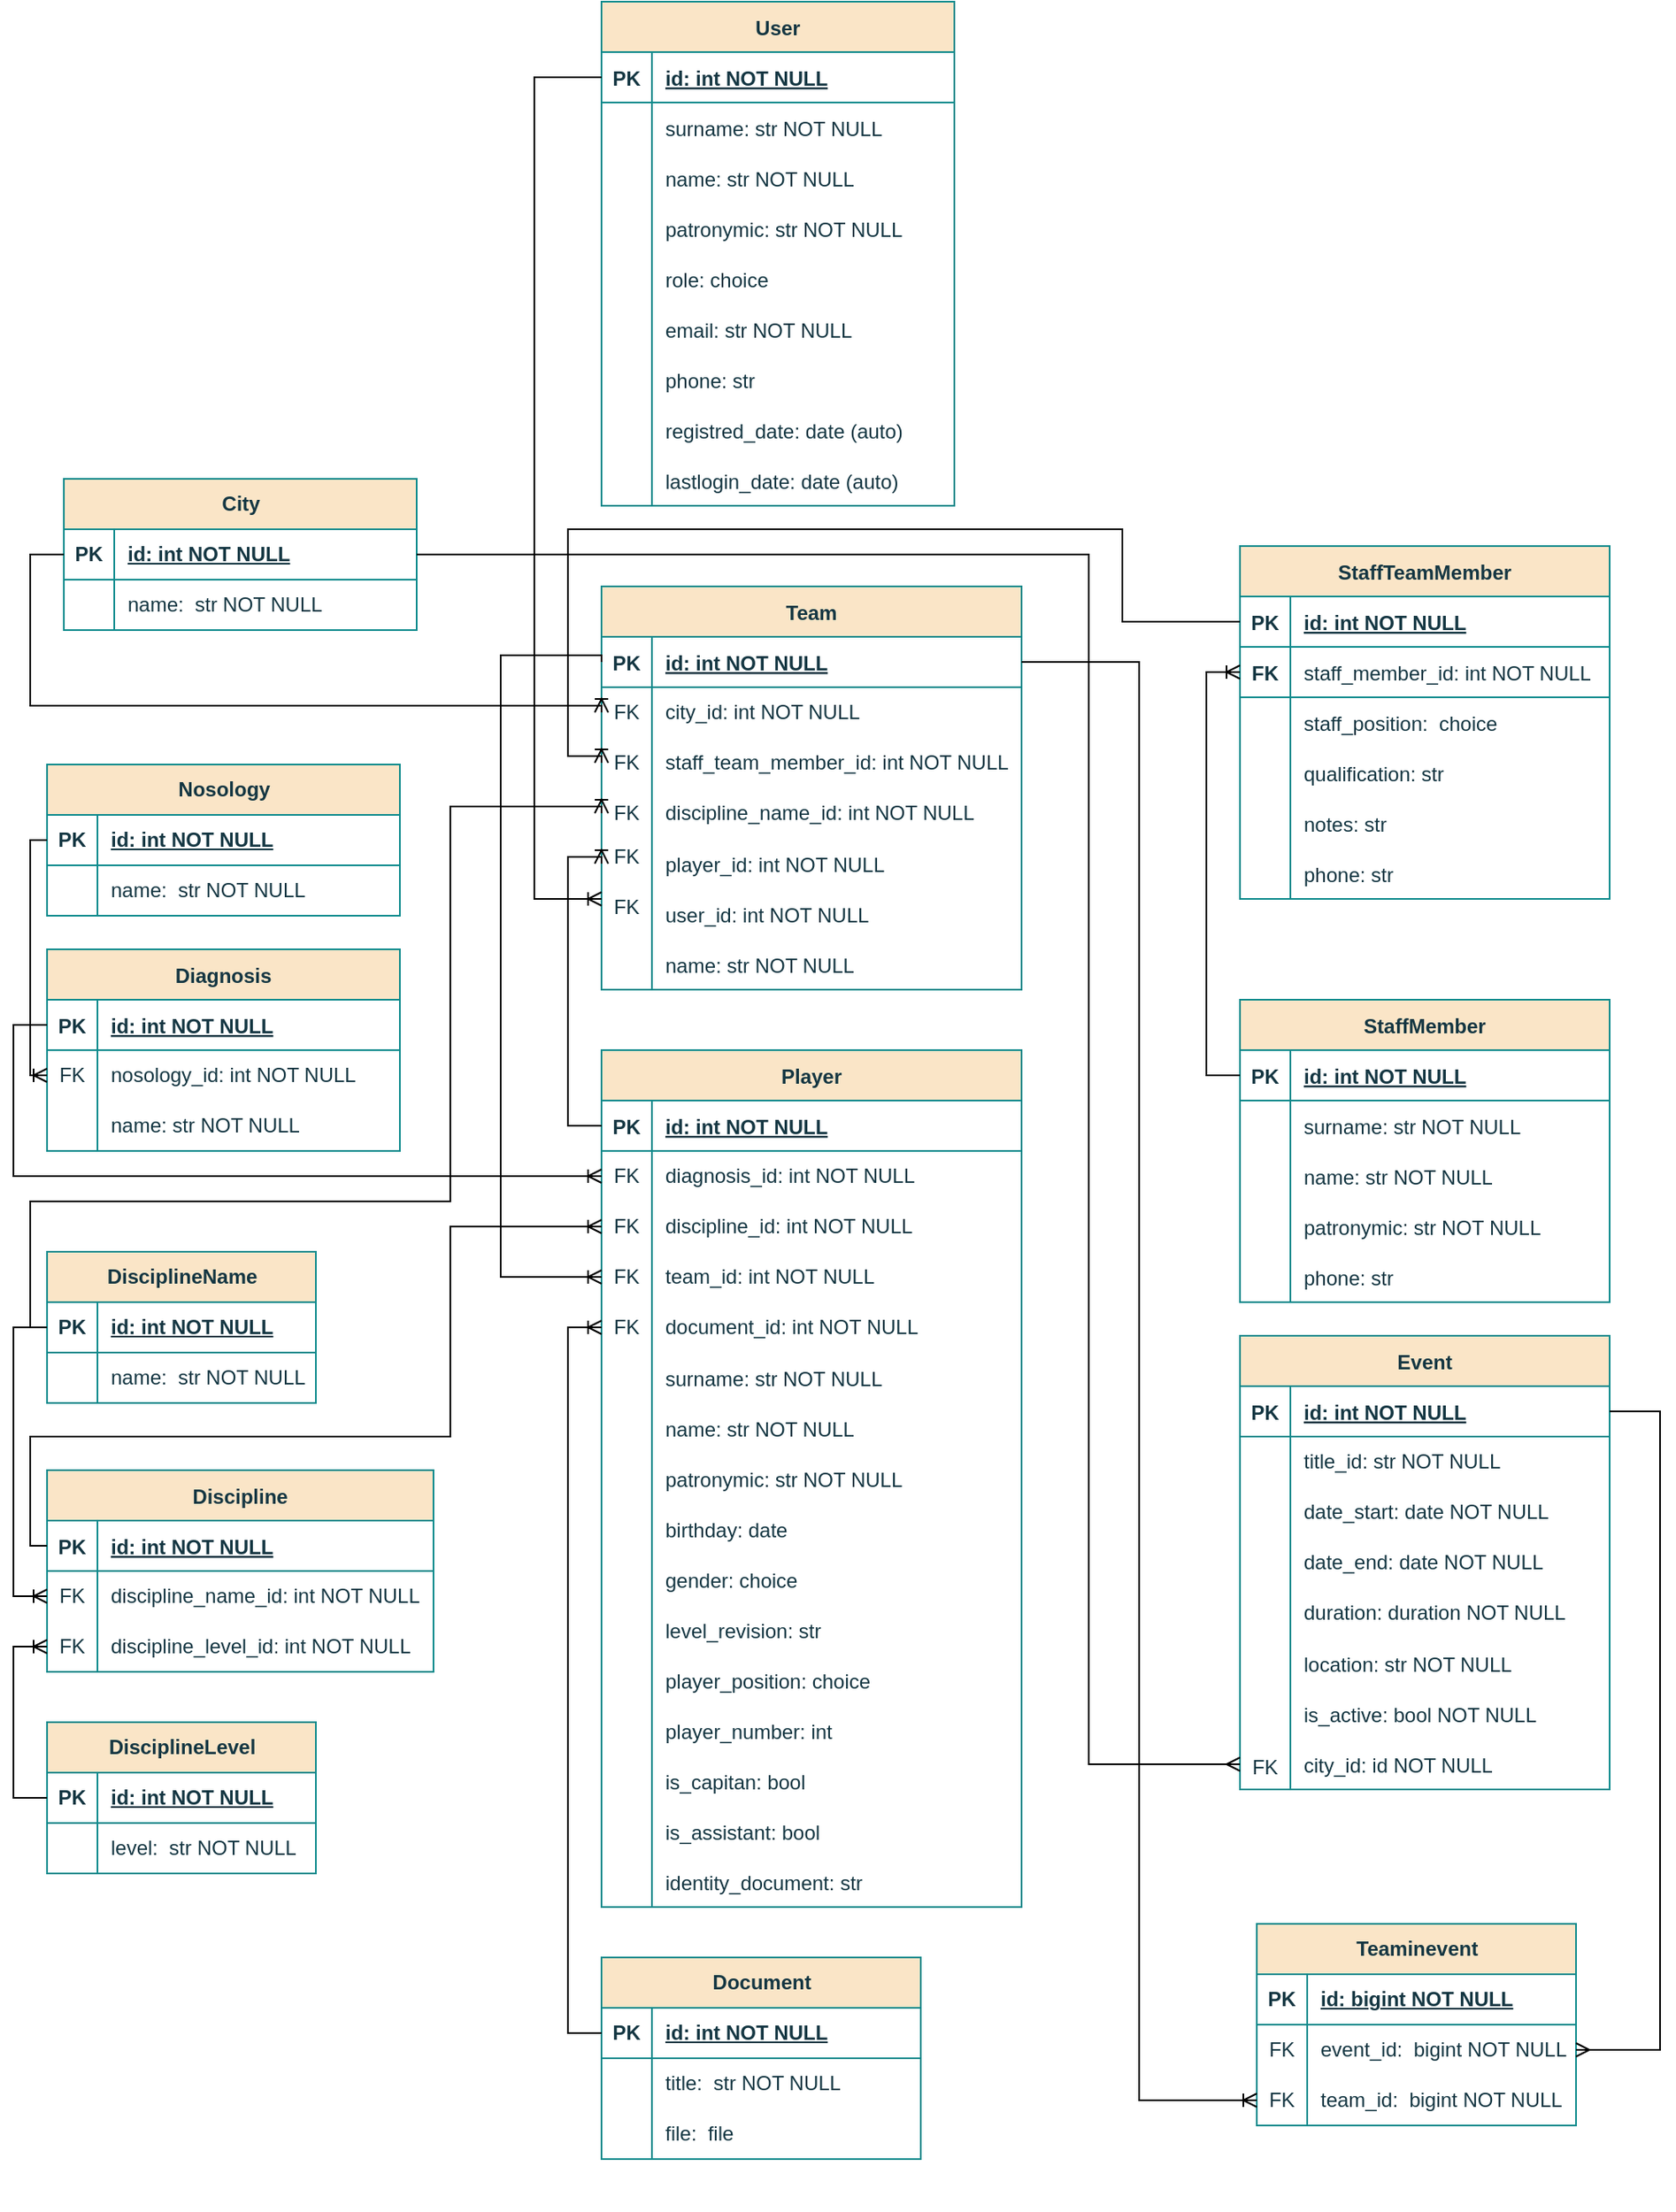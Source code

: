 <mxfile version="23.0.2" type="device">
  <diagram id="R2lEEEUBdFMjLlhIrx00" name="Page-1">
    <mxGraphModel dx="2261" dy="2005" grid="1" gridSize="10" guides="1" tooltips="1" connect="1" arrows="1" fold="1" page="1" pageScale="1" pageWidth="827" pageHeight="1169" math="0" shadow="0" extFonts="Permanent Marker^https://fonts.googleapis.com/css?family=Permanent+Marker">
      <root>
        <mxCell id="0" />
        <mxCell id="1" parent="0" />
        <mxCell id="75kC8VKDu4ZvFWFpuh0w-1" value="User" style="shape=table;startSize=30;container=1;collapsible=1;childLayout=tableLayout;fixedRows=1;rowLines=0;fontStyle=1;align=center;resizeLast=1;rounded=0;labelBackgroundColor=none;fillColor=#FAE5C7;strokeColor=#0F8B8D;fontColor=#143642;" parent="1" vertex="1">
          <mxGeometry x="120" y="-884" width="210" height="300" as="geometry" />
        </mxCell>
        <mxCell id="75kC8VKDu4ZvFWFpuh0w-2" value="" style="shape=partialRectangle;collapsible=0;dropTarget=0;pointerEvents=0;fillColor=none;points=[[0,0.5],[1,0.5]];portConstraint=eastwest;top=0;left=0;right=0;bottom=1;rounded=0;labelBackgroundColor=none;strokeColor=#0F8B8D;fontColor=#143642;" parent="75kC8VKDu4ZvFWFpuh0w-1" vertex="1">
          <mxGeometry y="30" width="210" height="30" as="geometry" />
        </mxCell>
        <mxCell id="75kC8VKDu4ZvFWFpuh0w-3" value="PK" style="shape=partialRectangle;overflow=hidden;connectable=0;fillColor=none;top=0;left=0;bottom=0;right=0;fontStyle=1;rounded=0;labelBackgroundColor=none;strokeColor=#0F8B8D;fontColor=#143642;" parent="75kC8VKDu4ZvFWFpuh0w-2" vertex="1">
          <mxGeometry width="30" height="30" as="geometry">
            <mxRectangle width="30" height="30" as="alternateBounds" />
          </mxGeometry>
        </mxCell>
        <mxCell id="75kC8VKDu4ZvFWFpuh0w-4" value="id: int NOT NULL " style="shape=partialRectangle;overflow=hidden;connectable=0;fillColor=none;top=0;left=0;bottom=0;right=0;align=left;spacingLeft=6;fontStyle=5;rounded=0;labelBackgroundColor=none;strokeColor=#0F8B8D;fontColor=#143642;" parent="75kC8VKDu4ZvFWFpuh0w-2" vertex="1">
          <mxGeometry x="30" width="180" height="30" as="geometry">
            <mxRectangle width="180" height="30" as="alternateBounds" />
          </mxGeometry>
        </mxCell>
        <mxCell id="75kC8VKDu4ZvFWFpuh0w-11" value="" style="shape=tableRow;horizontal=0;startSize=0;swimlaneHead=0;swimlaneBody=0;fillColor=none;collapsible=0;dropTarget=0;points=[[0,0.5],[1,0.5]];portConstraint=eastwest;top=0;left=0;right=0;bottom=0;rounded=0;labelBackgroundColor=none;strokeColor=#0F8B8D;fontColor=#143642;" parent="75kC8VKDu4ZvFWFpuh0w-1" vertex="1">
          <mxGeometry y="60" width="210" height="30" as="geometry" />
        </mxCell>
        <mxCell id="75kC8VKDu4ZvFWFpuh0w-12" value="" style="shape=partialRectangle;connectable=0;fillColor=none;top=0;left=0;bottom=0;right=0;editable=1;overflow=hidden;rounded=0;labelBackgroundColor=none;strokeColor=#0F8B8D;fontColor=#143642;" parent="75kC8VKDu4ZvFWFpuh0w-11" vertex="1">
          <mxGeometry width="30" height="30" as="geometry">
            <mxRectangle width="30" height="30" as="alternateBounds" />
          </mxGeometry>
        </mxCell>
        <mxCell id="75kC8VKDu4ZvFWFpuh0w-13" value="surname: str NOT NULL" style="shape=partialRectangle;connectable=0;fillColor=none;top=0;left=0;bottom=0;right=0;align=left;spacingLeft=6;overflow=hidden;rounded=0;labelBackgroundColor=none;strokeColor=#0F8B8D;fontColor=#143642;" parent="75kC8VKDu4ZvFWFpuh0w-11" vertex="1">
          <mxGeometry x="30" width="180" height="30" as="geometry">
            <mxRectangle width="180" height="30" as="alternateBounds" />
          </mxGeometry>
        </mxCell>
        <mxCell id="75kC8VKDu4ZvFWFpuh0w-14" value="" style="shape=tableRow;horizontal=0;startSize=0;swimlaneHead=0;swimlaneBody=0;fillColor=none;collapsible=0;dropTarget=0;points=[[0,0.5],[1,0.5]];portConstraint=eastwest;top=0;left=0;right=0;bottom=0;rounded=0;labelBackgroundColor=none;strokeColor=#0F8B8D;fontColor=#143642;" parent="75kC8VKDu4ZvFWFpuh0w-1" vertex="1">
          <mxGeometry y="90" width="210" height="30" as="geometry" />
        </mxCell>
        <mxCell id="75kC8VKDu4ZvFWFpuh0w-15" value="" style="shape=partialRectangle;connectable=0;fillColor=none;top=0;left=0;bottom=0;right=0;editable=1;overflow=hidden;rounded=0;labelBackgroundColor=none;strokeColor=#0F8B8D;fontColor=#143642;" parent="75kC8VKDu4ZvFWFpuh0w-14" vertex="1">
          <mxGeometry width="30" height="30" as="geometry">
            <mxRectangle width="30" height="30" as="alternateBounds" />
          </mxGeometry>
        </mxCell>
        <mxCell id="75kC8VKDu4ZvFWFpuh0w-16" value="name: str NOT NULL" style="shape=partialRectangle;connectable=0;fillColor=none;top=0;left=0;bottom=0;right=0;align=left;spacingLeft=6;overflow=hidden;rounded=0;labelBackgroundColor=none;strokeColor=#0F8B8D;fontColor=#143642;" parent="75kC8VKDu4ZvFWFpuh0w-14" vertex="1">
          <mxGeometry x="30" width="180" height="30" as="geometry">
            <mxRectangle width="180" height="30" as="alternateBounds" />
          </mxGeometry>
        </mxCell>
        <mxCell id="75kC8VKDu4ZvFWFpuh0w-17" value="" style="shape=tableRow;horizontal=0;startSize=0;swimlaneHead=0;swimlaneBody=0;fillColor=none;collapsible=0;dropTarget=0;points=[[0,0.5],[1,0.5]];portConstraint=eastwest;top=0;left=0;right=0;bottom=0;rounded=0;labelBackgroundColor=none;strokeColor=#0F8B8D;fontColor=#143642;" parent="75kC8VKDu4ZvFWFpuh0w-1" vertex="1">
          <mxGeometry y="120" width="210" height="30" as="geometry" />
        </mxCell>
        <mxCell id="75kC8VKDu4ZvFWFpuh0w-18" value="" style="shape=partialRectangle;connectable=0;fillColor=none;top=0;left=0;bottom=0;right=0;editable=1;overflow=hidden;rounded=0;labelBackgroundColor=none;strokeColor=#0F8B8D;fontColor=#143642;" parent="75kC8VKDu4ZvFWFpuh0w-17" vertex="1">
          <mxGeometry width="30" height="30" as="geometry">
            <mxRectangle width="30" height="30" as="alternateBounds" />
          </mxGeometry>
        </mxCell>
        <mxCell id="75kC8VKDu4ZvFWFpuh0w-19" value="patronymic: str NOT NULL" style="shape=partialRectangle;connectable=0;fillColor=none;top=0;left=0;bottom=0;right=0;align=left;spacingLeft=6;overflow=hidden;rounded=0;labelBackgroundColor=none;strokeColor=#0F8B8D;fontColor=#143642;" parent="75kC8VKDu4ZvFWFpuh0w-17" vertex="1">
          <mxGeometry x="30" width="180" height="30" as="geometry">
            <mxRectangle width="180" height="30" as="alternateBounds" />
          </mxGeometry>
        </mxCell>
        <mxCell id="75kC8VKDu4ZvFWFpuh0w-26" value="" style="shape=tableRow;horizontal=0;startSize=0;swimlaneHead=0;swimlaneBody=0;fillColor=none;collapsible=0;dropTarget=0;points=[[0,0.5],[1,0.5]];portConstraint=eastwest;top=0;left=0;right=0;bottom=0;rounded=0;labelBackgroundColor=none;strokeColor=#0F8B8D;fontColor=#143642;" parent="75kC8VKDu4ZvFWFpuh0w-1" vertex="1">
          <mxGeometry y="150" width="210" height="30" as="geometry" />
        </mxCell>
        <mxCell id="75kC8VKDu4ZvFWFpuh0w-27" value="" style="shape=partialRectangle;connectable=0;fillColor=none;top=0;left=0;bottom=0;right=0;editable=1;overflow=hidden;rounded=0;labelBackgroundColor=none;strokeColor=#0F8B8D;fontColor=#143642;" parent="75kC8VKDu4ZvFWFpuh0w-26" vertex="1">
          <mxGeometry width="30" height="30" as="geometry">
            <mxRectangle width="30" height="30" as="alternateBounds" />
          </mxGeometry>
        </mxCell>
        <mxCell id="75kC8VKDu4ZvFWFpuh0w-28" value="role: choice" style="shape=partialRectangle;connectable=0;fillColor=none;top=0;left=0;bottom=0;right=0;align=left;spacingLeft=6;overflow=hidden;rounded=0;labelBackgroundColor=none;strokeColor=#0F8B8D;fontColor=#143642;" parent="75kC8VKDu4ZvFWFpuh0w-26" vertex="1">
          <mxGeometry x="30" width="180" height="30" as="geometry">
            <mxRectangle width="180" height="30" as="alternateBounds" />
          </mxGeometry>
        </mxCell>
        <mxCell id="75kC8VKDu4ZvFWFpuh0w-29" value="" style="shape=tableRow;horizontal=0;startSize=0;swimlaneHead=0;swimlaneBody=0;fillColor=none;collapsible=0;dropTarget=0;points=[[0,0.5],[1,0.5]];portConstraint=eastwest;top=0;left=0;right=0;bottom=0;rounded=0;labelBackgroundColor=none;strokeColor=#0F8B8D;fontColor=#143642;" parent="75kC8VKDu4ZvFWFpuh0w-1" vertex="1">
          <mxGeometry y="180" width="210" height="30" as="geometry" />
        </mxCell>
        <mxCell id="75kC8VKDu4ZvFWFpuh0w-30" value="" style="shape=partialRectangle;connectable=0;fillColor=none;top=0;left=0;bottom=0;right=0;editable=1;overflow=hidden;rounded=0;labelBackgroundColor=none;strokeColor=#0F8B8D;fontColor=#143642;" parent="75kC8VKDu4ZvFWFpuh0w-29" vertex="1">
          <mxGeometry width="30" height="30" as="geometry">
            <mxRectangle width="30" height="30" as="alternateBounds" />
          </mxGeometry>
        </mxCell>
        <mxCell id="75kC8VKDu4ZvFWFpuh0w-31" value="email: str NOT NULL" style="shape=partialRectangle;connectable=0;fillColor=none;top=0;left=0;bottom=0;right=0;align=left;spacingLeft=6;overflow=hidden;rounded=0;labelBackgroundColor=none;strokeColor=#0F8B8D;fontColor=#143642;" parent="75kC8VKDu4ZvFWFpuh0w-29" vertex="1">
          <mxGeometry x="30" width="180" height="30" as="geometry">
            <mxRectangle width="180" height="30" as="alternateBounds" />
          </mxGeometry>
        </mxCell>
        <mxCell id="75kC8VKDu4ZvFWFpuh0w-32" value="" style="shape=tableRow;horizontal=0;startSize=0;swimlaneHead=0;swimlaneBody=0;fillColor=none;collapsible=0;dropTarget=0;points=[[0,0.5],[1,0.5]];portConstraint=eastwest;top=0;left=0;right=0;bottom=0;rounded=0;labelBackgroundColor=none;strokeColor=#0F8B8D;fontColor=#143642;" parent="75kC8VKDu4ZvFWFpuh0w-1" vertex="1">
          <mxGeometry y="210" width="210" height="30" as="geometry" />
        </mxCell>
        <mxCell id="75kC8VKDu4ZvFWFpuh0w-33" value="" style="shape=partialRectangle;connectable=0;fillColor=none;top=0;left=0;bottom=0;right=0;editable=1;overflow=hidden;rounded=0;labelBackgroundColor=none;strokeColor=#0F8B8D;fontColor=#143642;" parent="75kC8VKDu4ZvFWFpuh0w-32" vertex="1">
          <mxGeometry width="30" height="30" as="geometry">
            <mxRectangle width="30" height="30" as="alternateBounds" />
          </mxGeometry>
        </mxCell>
        <mxCell id="75kC8VKDu4ZvFWFpuh0w-34" value="phone: str" style="shape=partialRectangle;connectable=0;fillColor=none;top=0;left=0;bottom=0;right=0;align=left;spacingLeft=6;overflow=hidden;rounded=0;labelBackgroundColor=none;strokeColor=#0F8B8D;fontColor=#143642;" parent="75kC8VKDu4ZvFWFpuh0w-32" vertex="1">
          <mxGeometry x="30" width="180" height="30" as="geometry">
            <mxRectangle width="180" height="30" as="alternateBounds" />
          </mxGeometry>
        </mxCell>
        <mxCell id="75kC8VKDu4ZvFWFpuh0w-20" value="" style="shape=tableRow;horizontal=0;startSize=0;swimlaneHead=0;swimlaneBody=0;fillColor=none;collapsible=0;dropTarget=0;points=[[0,0.5],[1,0.5]];portConstraint=eastwest;top=0;left=0;right=0;bottom=0;rounded=0;labelBackgroundColor=none;strokeColor=#0F8B8D;fontColor=#143642;" parent="75kC8VKDu4ZvFWFpuh0w-1" vertex="1">
          <mxGeometry y="240" width="210" height="30" as="geometry" />
        </mxCell>
        <mxCell id="75kC8VKDu4ZvFWFpuh0w-21" value="" style="shape=partialRectangle;connectable=0;fillColor=none;top=0;left=0;bottom=0;right=0;editable=1;overflow=hidden;rounded=0;labelBackgroundColor=none;strokeColor=#0F8B8D;fontColor=#143642;" parent="75kC8VKDu4ZvFWFpuh0w-20" vertex="1">
          <mxGeometry width="30" height="30" as="geometry">
            <mxRectangle width="30" height="30" as="alternateBounds" />
          </mxGeometry>
        </mxCell>
        <mxCell id="75kC8VKDu4ZvFWFpuh0w-22" value="registred_date: date (auto)" style="shape=partialRectangle;connectable=0;fillColor=none;top=0;left=0;bottom=0;right=0;align=left;spacingLeft=6;overflow=hidden;rounded=0;labelBackgroundColor=none;strokeColor=#0F8B8D;fontColor=#143642;" parent="75kC8VKDu4ZvFWFpuh0w-20" vertex="1">
          <mxGeometry x="30" width="180" height="30" as="geometry">
            <mxRectangle width="180" height="30" as="alternateBounds" />
          </mxGeometry>
        </mxCell>
        <mxCell id="75kC8VKDu4ZvFWFpuh0w-35" value="" style="shape=tableRow;horizontal=0;startSize=0;swimlaneHead=0;swimlaneBody=0;fillColor=none;collapsible=0;dropTarget=0;points=[[0,0.5],[1,0.5]];portConstraint=eastwest;top=0;left=0;right=0;bottom=0;rounded=0;labelBackgroundColor=none;strokeColor=#0F8B8D;fontColor=#143642;" parent="75kC8VKDu4ZvFWFpuh0w-1" vertex="1">
          <mxGeometry y="270" width="210" height="30" as="geometry" />
        </mxCell>
        <mxCell id="75kC8VKDu4ZvFWFpuh0w-36" value="" style="shape=partialRectangle;connectable=0;fillColor=none;top=0;left=0;bottom=0;right=0;editable=1;overflow=hidden;rounded=0;labelBackgroundColor=none;strokeColor=#0F8B8D;fontColor=#143642;" parent="75kC8VKDu4ZvFWFpuh0w-35" vertex="1">
          <mxGeometry width="30" height="30" as="geometry">
            <mxRectangle width="30" height="30" as="alternateBounds" />
          </mxGeometry>
        </mxCell>
        <mxCell id="75kC8VKDu4ZvFWFpuh0w-37" value="lastlogin_date: date (auto)" style="shape=partialRectangle;connectable=0;fillColor=none;top=0;left=0;bottom=0;right=0;align=left;spacingLeft=6;overflow=hidden;rounded=0;labelBackgroundColor=none;strokeColor=#0F8B8D;fontColor=#143642;" parent="75kC8VKDu4ZvFWFpuh0w-35" vertex="1">
          <mxGeometry x="30" width="180" height="30" as="geometry">
            <mxRectangle width="180" height="30" as="alternateBounds" />
          </mxGeometry>
        </mxCell>
        <mxCell id="75kC8VKDu4ZvFWFpuh0w-79" value="Diagnosis" style="shape=table;startSize=30;container=1;collapsible=1;childLayout=tableLayout;fixedRows=1;rowLines=0;fontStyle=1;align=center;resizeLast=1;rounded=0;labelBackgroundColor=none;fillColor=#FAE5C7;strokeColor=#0F8B8D;fontColor=#143642;" parent="1" vertex="1">
          <mxGeometry x="-210" y="-320" width="210" height="120" as="geometry" />
        </mxCell>
        <mxCell id="75kC8VKDu4ZvFWFpuh0w-80" value="" style="shape=partialRectangle;collapsible=0;dropTarget=0;pointerEvents=0;fillColor=none;points=[[0,0.5],[1,0.5]];portConstraint=eastwest;top=0;left=0;right=0;bottom=1;rounded=0;labelBackgroundColor=none;strokeColor=#0F8B8D;fontColor=#143642;" parent="75kC8VKDu4ZvFWFpuh0w-79" vertex="1">
          <mxGeometry y="30" width="210" height="30" as="geometry" />
        </mxCell>
        <mxCell id="75kC8VKDu4ZvFWFpuh0w-81" value="PK" style="shape=partialRectangle;overflow=hidden;connectable=0;fillColor=none;top=0;left=0;bottom=0;right=0;fontStyle=1;rounded=0;labelBackgroundColor=none;strokeColor=#0F8B8D;fontColor=#143642;" parent="75kC8VKDu4ZvFWFpuh0w-80" vertex="1">
          <mxGeometry width="30" height="30" as="geometry">
            <mxRectangle width="30" height="30" as="alternateBounds" />
          </mxGeometry>
        </mxCell>
        <mxCell id="75kC8VKDu4ZvFWFpuh0w-82" value="id: int NOT NULL " style="shape=partialRectangle;overflow=hidden;connectable=0;fillColor=none;top=0;left=0;bottom=0;right=0;align=left;spacingLeft=6;fontStyle=5;rounded=0;labelBackgroundColor=none;strokeColor=#0F8B8D;fontColor=#143642;" parent="75kC8VKDu4ZvFWFpuh0w-80" vertex="1">
          <mxGeometry x="30" width="180" height="30" as="geometry">
            <mxRectangle width="180" height="30" as="alternateBounds" />
          </mxGeometry>
        </mxCell>
        <mxCell id="75kC8VKDu4ZvFWFpuh0w-83" value="" style="shape=tableRow;horizontal=0;startSize=0;swimlaneHead=0;swimlaneBody=0;fillColor=none;collapsible=0;dropTarget=0;points=[[0,0.5],[1,0.5]];portConstraint=eastwest;top=0;left=0;right=0;bottom=0;rounded=0;labelBackgroundColor=none;strokeColor=#0F8B8D;fontColor=#143642;" parent="75kC8VKDu4ZvFWFpuh0w-79" vertex="1">
          <mxGeometry y="60" width="210" height="30" as="geometry" />
        </mxCell>
        <mxCell id="75kC8VKDu4ZvFWFpuh0w-84" value="FK" style="shape=partialRectangle;connectable=0;fillColor=none;top=0;left=0;bottom=0;right=0;fontStyle=0;overflow=hidden;whiteSpace=wrap;html=1;rounded=0;labelBackgroundColor=none;strokeColor=#0F8B8D;fontColor=#143642;" parent="75kC8VKDu4ZvFWFpuh0w-83" vertex="1">
          <mxGeometry width="30" height="30" as="geometry">
            <mxRectangle width="30" height="30" as="alternateBounds" />
          </mxGeometry>
        </mxCell>
        <mxCell id="75kC8VKDu4ZvFWFpuh0w-85" value="nosology_id: int NOT NULL" style="shape=partialRectangle;connectable=0;fillColor=none;top=0;left=0;bottom=0;right=0;align=left;spacingLeft=6;fontStyle=0;overflow=hidden;whiteSpace=wrap;html=1;rounded=0;labelBackgroundColor=none;strokeColor=#0F8B8D;fontColor=#143642;" parent="75kC8VKDu4ZvFWFpuh0w-83" vertex="1">
          <mxGeometry x="30" width="180" height="30" as="geometry">
            <mxRectangle width="180" height="30" as="alternateBounds" />
          </mxGeometry>
        </mxCell>
        <mxCell id="75kC8VKDu4ZvFWFpuh0w-89" value="" style="shape=tableRow;horizontal=0;startSize=0;swimlaneHead=0;swimlaneBody=0;fillColor=none;collapsible=0;dropTarget=0;points=[[0,0.5],[1,0.5]];portConstraint=eastwest;top=0;left=0;right=0;bottom=0;rounded=0;labelBackgroundColor=none;strokeColor=#0F8B8D;fontColor=#143642;" parent="75kC8VKDu4ZvFWFpuh0w-79" vertex="1">
          <mxGeometry y="90" width="210" height="30" as="geometry" />
        </mxCell>
        <mxCell id="75kC8VKDu4ZvFWFpuh0w-90" value="" style="shape=partialRectangle;connectable=0;fillColor=none;top=0;left=0;bottom=0;right=0;fontStyle=0;overflow=hidden;whiteSpace=wrap;html=1;rounded=0;labelBackgroundColor=none;strokeColor=#0F8B8D;fontColor=#143642;" parent="75kC8VKDu4ZvFWFpuh0w-89" vertex="1">
          <mxGeometry width="30" height="30" as="geometry">
            <mxRectangle width="30" height="30" as="alternateBounds" />
          </mxGeometry>
        </mxCell>
        <mxCell id="75kC8VKDu4ZvFWFpuh0w-91" value="name: str NOT NULL" style="shape=partialRectangle;connectable=0;fillColor=none;top=0;left=0;bottom=0;right=0;align=left;spacingLeft=6;fontStyle=0;overflow=hidden;whiteSpace=wrap;html=1;rounded=0;labelBackgroundColor=none;strokeColor=#0F8B8D;fontColor=#143642;" parent="75kC8VKDu4ZvFWFpuh0w-89" vertex="1">
          <mxGeometry x="30" width="180" height="30" as="geometry">
            <mxRectangle width="180" height="30" as="alternateBounds" />
          </mxGeometry>
        </mxCell>
        <mxCell id="75kC8VKDu4ZvFWFpuh0w-95" value="Nosology" style="shape=table;startSize=30;container=1;collapsible=1;childLayout=tableLayout;fixedRows=1;rowLines=0;fontStyle=1;align=center;resizeLast=1;html=1;rounded=0;labelBackgroundColor=none;fillColor=#FAE5C7;strokeColor=#0F8B8D;fontColor=#143642;" parent="1" vertex="1">
          <mxGeometry x="-210" y="-430" width="210" height="90" as="geometry" />
        </mxCell>
        <mxCell id="75kC8VKDu4ZvFWFpuh0w-96" value="" style="shape=tableRow;horizontal=0;startSize=0;swimlaneHead=0;swimlaneBody=0;fillColor=none;collapsible=0;dropTarget=0;points=[[0,0.5],[1,0.5]];portConstraint=eastwest;top=0;left=0;right=0;bottom=1;rounded=0;labelBackgroundColor=none;strokeColor=#0F8B8D;fontColor=#143642;" parent="75kC8VKDu4ZvFWFpuh0w-95" vertex="1">
          <mxGeometry y="30" width="210" height="30" as="geometry" />
        </mxCell>
        <mxCell id="75kC8VKDu4ZvFWFpuh0w-97" value="PK" style="shape=partialRectangle;connectable=0;fillColor=none;top=0;left=0;bottom=0;right=0;fontStyle=1;overflow=hidden;whiteSpace=wrap;html=1;rounded=0;labelBackgroundColor=none;strokeColor=#0F8B8D;fontColor=#143642;" parent="75kC8VKDu4ZvFWFpuh0w-96" vertex="1">
          <mxGeometry width="30" height="30" as="geometry">
            <mxRectangle width="30" height="30" as="alternateBounds" />
          </mxGeometry>
        </mxCell>
        <mxCell id="75kC8VKDu4ZvFWFpuh0w-98" value="id: int NOT NULL" style="shape=partialRectangle;connectable=0;fillColor=none;top=0;left=0;bottom=0;right=0;align=left;spacingLeft=6;fontStyle=5;overflow=hidden;whiteSpace=wrap;html=1;rounded=0;labelBackgroundColor=none;strokeColor=#0F8B8D;fontColor=#143642;" parent="75kC8VKDu4ZvFWFpuh0w-96" vertex="1">
          <mxGeometry x="30" width="180" height="30" as="geometry">
            <mxRectangle width="180" height="30" as="alternateBounds" />
          </mxGeometry>
        </mxCell>
        <mxCell id="75kC8VKDu4ZvFWFpuh0w-99" value="" style="shape=tableRow;horizontal=0;startSize=0;swimlaneHead=0;swimlaneBody=0;fillColor=none;collapsible=0;dropTarget=0;points=[[0,0.5],[1,0.5]];portConstraint=eastwest;top=0;left=0;right=0;bottom=0;rounded=0;labelBackgroundColor=none;strokeColor=#0F8B8D;fontColor=#143642;" parent="75kC8VKDu4ZvFWFpuh0w-95" vertex="1">
          <mxGeometry y="60" width="210" height="30" as="geometry" />
        </mxCell>
        <mxCell id="75kC8VKDu4ZvFWFpuh0w-100" value="" style="shape=partialRectangle;connectable=0;fillColor=none;top=0;left=0;bottom=0;right=0;editable=1;overflow=hidden;whiteSpace=wrap;html=1;rounded=0;labelBackgroundColor=none;strokeColor=#0F8B8D;fontColor=#143642;" parent="75kC8VKDu4ZvFWFpuh0w-99" vertex="1">
          <mxGeometry width="30" height="30" as="geometry">
            <mxRectangle width="30" height="30" as="alternateBounds" />
          </mxGeometry>
        </mxCell>
        <mxCell id="75kC8VKDu4ZvFWFpuh0w-101" value="name:&amp;nbsp; str NOT NULL" style="shape=partialRectangle;connectable=0;fillColor=none;top=0;left=0;bottom=0;right=0;align=left;spacingLeft=6;overflow=hidden;whiteSpace=wrap;html=1;rounded=0;labelBackgroundColor=none;strokeColor=#0F8B8D;fontColor=#143642;" parent="75kC8VKDu4ZvFWFpuh0w-99" vertex="1">
          <mxGeometry x="30" width="180" height="30" as="geometry">
            <mxRectangle width="180" height="30" as="alternateBounds" />
          </mxGeometry>
        </mxCell>
        <mxCell id="75kC8VKDu4ZvFWFpuh0w-128" value="StaffMember" style="shape=table;startSize=30;container=1;collapsible=1;childLayout=tableLayout;fixedRows=1;rowLines=0;fontStyle=1;align=center;resizeLast=1;rounded=0;labelBackgroundColor=none;fillColor=#FAE5C7;strokeColor=#0F8B8D;fontColor=#143642;" parent="1" vertex="1">
          <mxGeometry x="500" y="-290" width="220" height="180" as="geometry">
            <mxRectangle x="410" y="-290" width="110" height="30" as="alternateBounds" />
          </mxGeometry>
        </mxCell>
        <mxCell id="75kC8VKDu4ZvFWFpuh0w-129" value="" style="shape=partialRectangle;collapsible=0;dropTarget=0;pointerEvents=0;fillColor=none;points=[[0,0.5],[1,0.5]];portConstraint=eastwest;top=0;left=0;right=0;bottom=1;rounded=0;labelBackgroundColor=none;strokeColor=#0F8B8D;fontColor=#143642;" parent="75kC8VKDu4ZvFWFpuh0w-128" vertex="1">
          <mxGeometry y="30" width="220" height="30" as="geometry" />
        </mxCell>
        <mxCell id="75kC8VKDu4ZvFWFpuh0w-130" value="PK" style="shape=partialRectangle;overflow=hidden;connectable=0;fillColor=none;top=0;left=0;bottom=0;right=0;fontStyle=1;rounded=0;labelBackgroundColor=none;strokeColor=#0F8B8D;fontColor=#143642;" parent="75kC8VKDu4ZvFWFpuh0w-129" vertex="1">
          <mxGeometry width="30" height="30" as="geometry">
            <mxRectangle width="30" height="30" as="alternateBounds" />
          </mxGeometry>
        </mxCell>
        <mxCell id="75kC8VKDu4ZvFWFpuh0w-131" value="id: int NOT NULL " style="shape=partialRectangle;overflow=hidden;connectable=0;fillColor=none;top=0;left=0;bottom=0;right=0;align=left;spacingLeft=6;fontStyle=5;rounded=0;labelBackgroundColor=none;strokeColor=#0F8B8D;fontColor=#143642;" parent="75kC8VKDu4ZvFWFpuh0w-129" vertex="1">
          <mxGeometry x="30" width="190" height="30" as="geometry">
            <mxRectangle width="190" height="30" as="alternateBounds" />
          </mxGeometry>
        </mxCell>
        <mxCell id="75kC8VKDu4ZvFWFpuh0w-132" value="" style="shape=tableRow;horizontal=0;startSize=0;swimlaneHead=0;swimlaneBody=0;fillColor=none;collapsible=0;dropTarget=0;points=[[0,0.5],[1,0.5]];portConstraint=eastwest;top=0;left=0;right=0;bottom=0;rounded=0;labelBackgroundColor=none;strokeColor=#0F8B8D;fontColor=#143642;" parent="75kC8VKDu4ZvFWFpuh0w-128" vertex="1">
          <mxGeometry y="60" width="220" height="30" as="geometry" />
        </mxCell>
        <mxCell id="75kC8VKDu4ZvFWFpuh0w-133" value="" style="shape=partialRectangle;connectable=0;fillColor=none;top=0;left=0;bottom=0;right=0;editable=1;overflow=hidden;rounded=0;labelBackgroundColor=none;strokeColor=#0F8B8D;fontColor=#143642;" parent="75kC8VKDu4ZvFWFpuh0w-132" vertex="1">
          <mxGeometry width="30" height="30" as="geometry">
            <mxRectangle width="30" height="30" as="alternateBounds" />
          </mxGeometry>
        </mxCell>
        <mxCell id="75kC8VKDu4ZvFWFpuh0w-134" value="surname: str NOT NULL" style="shape=partialRectangle;connectable=0;fillColor=none;top=0;left=0;bottom=0;right=0;align=left;spacingLeft=6;overflow=hidden;rounded=0;labelBackgroundColor=none;strokeColor=#0F8B8D;fontColor=#143642;" parent="75kC8VKDu4ZvFWFpuh0w-132" vertex="1">
          <mxGeometry x="30" width="190" height="30" as="geometry">
            <mxRectangle width="190" height="30" as="alternateBounds" />
          </mxGeometry>
        </mxCell>
        <mxCell id="75kC8VKDu4ZvFWFpuh0w-135" value="" style="shape=tableRow;horizontal=0;startSize=0;swimlaneHead=0;swimlaneBody=0;fillColor=none;collapsible=0;dropTarget=0;points=[[0,0.5],[1,0.5]];portConstraint=eastwest;top=0;left=0;right=0;bottom=0;rounded=0;labelBackgroundColor=none;strokeColor=#0F8B8D;fontColor=#143642;" parent="75kC8VKDu4ZvFWFpuh0w-128" vertex="1">
          <mxGeometry y="90" width="220" height="30" as="geometry" />
        </mxCell>
        <mxCell id="75kC8VKDu4ZvFWFpuh0w-136" value="" style="shape=partialRectangle;connectable=0;fillColor=none;top=0;left=0;bottom=0;right=0;editable=1;overflow=hidden;rounded=0;labelBackgroundColor=none;strokeColor=#0F8B8D;fontColor=#143642;" parent="75kC8VKDu4ZvFWFpuh0w-135" vertex="1">
          <mxGeometry width="30" height="30" as="geometry">
            <mxRectangle width="30" height="30" as="alternateBounds" />
          </mxGeometry>
        </mxCell>
        <mxCell id="75kC8VKDu4ZvFWFpuh0w-137" value="name: str NOT NULL" style="shape=partialRectangle;connectable=0;fillColor=none;top=0;left=0;bottom=0;right=0;align=left;spacingLeft=6;overflow=hidden;rounded=0;labelBackgroundColor=none;strokeColor=#0F8B8D;fontColor=#143642;" parent="75kC8VKDu4ZvFWFpuh0w-135" vertex="1">
          <mxGeometry x="30" width="190" height="30" as="geometry">
            <mxRectangle width="190" height="30" as="alternateBounds" />
          </mxGeometry>
        </mxCell>
        <mxCell id="75kC8VKDu4ZvFWFpuh0w-138" value="" style="shape=tableRow;horizontal=0;startSize=0;swimlaneHead=0;swimlaneBody=0;fillColor=none;collapsible=0;dropTarget=0;points=[[0,0.5],[1,0.5]];portConstraint=eastwest;top=0;left=0;right=0;bottom=0;rounded=0;labelBackgroundColor=none;strokeColor=#0F8B8D;fontColor=#143642;" parent="75kC8VKDu4ZvFWFpuh0w-128" vertex="1">
          <mxGeometry y="120" width="220" height="30" as="geometry" />
        </mxCell>
        <mxCell id="75kC8VKDu4ZvFWFpuh0w-139" value="" style="shape=partialRectangle;connectable=0;fillColor=none;top=0;left=0;bottom=0;right=0;editable=1;overflow=hidden;rounded=0;labelBackgroundColor=none;strokeColor=#0F8B8D;fontColor=#143642;" parent="75kC8VKDu4ZvFWFpuh0w-138" vertex="1">
          <mxGeometry width="30" height="30" as="geometry">
            <mxRectangle width="30" height="30" as="alternateBounds" />
          </mxGeometry>
        </mxCell>
        <mxCell id="75kC8VKDu4ZvFWFpuh0w-140" value="patronymic: str NOT NULL" style="shape=partialRectangle;connectable=0;fillColor=none;top=0;left=0;bottom=0;right=0;align=left;spacingLeft=6;overflow=hidden;rounded=0;labelBackgroundColor=none;strokeColor=#0F8B8D;fontColor=#143642;" parent="75kC8VKDu4ZvFWFpuh0w-138" vertex="1">
          <mxGeometry x="30" width="190" height="30" as="geometry">
            <mxRectangle width="190" height="30" as="alternateBounds" />
          </mxGeometry>
        </mxCell>
        <mxCell id="75kC8VKDu4ZvFWFpuh0w-141" value="" style="shape=tableRow;horizontal=0;startSize=0;swimlaneHead=0;swimlaneBody=0;fillColor=none;collapsible=0;dropTarget=0;points=[[0,0.5],[1,0.5]];portConstraint=eastwest;top=0;left=0;right=0;bottom=0;rounded=0;labelBackgroundColor=none;strokeColor=#0F8B8D;fontColor=#143642;" parent="75kC8VKDu4ZvFWFpuh0w-128" vertex="1">
          <mxGeometry y="150" width="220" height="30" as="geometry" />
        </mxCell>
        <mxCell id="75kC8VKDu4ZvFWFpuh0w-142" value="" style="shape=partialRectangle;connectable=0;fillColor=none;top=0;left=0;bottom=0;right=0;editable=1;overflow=hidden;rounded=0;labelBackgroundColor=none;strokeColor=#0F8B8D;fontColor=#143642;" parent="75kC8VKDu4ZvFWFpuh0w-141" vertex="1">
          <mxGeometry width="30" height="30" as="geometry">
            <mxRectangle width="30" height="30" as="alternateBounds" />
          </mxGeometry>
        </mxCell>
        <mxCell id="75kC8VKDu4ZvFWFpuh0w-143" value="phone: str" style="shape=partialRectangle;connectable=0;fillColor=none;top=0;left=0;bottom=0;right=0;align=left;spacingLeft=6;overflow=hidden;rounded=0;labelBackgroundColor=none;strokeColor=#0F8B8D;fontColor=#143642;" parent="75kC8VKDu4ZvFWFpuh0w-141" vertex="1">
          <mxGeometry x="30" width="190" height="30" as="geometry">
            <mxRectangle width="190" height="30" as="alternateBounds" />
          </mxGeometry>
        </mxCell>
        <mxCell id="75kC8VKDu4ZvFWFpuh0w-147" value="City" style="shape=table;startSize=30;container=1;collapsible=1;childLayout=tableLayout;fixedRows=1;rowLines=0;fontStyle=1;align=center;resizeLast=1;html=1;rounded=0;labelBackgroundColor=none;fillColor=#FAE5C7;strokeColor=#0F8B8D;fontColor=#143642;" parent="1" vertex="1">
          <mxGeometry x="-200" y="-600" width="210" height="90" as="geometry" />
        </mxCell>
        <mxCell id="75kC8VKDu4ZvFWFpuh0w-148" value="" style="shape=tableRow;horizontal=0;startSize=0;swimlaneHead=0;swimlaneBody=0;fillColor=none;collapsible=0;dropTarget=0;points=[[0,0.5],[1,0.5]];portConstraint=eastwest;top=0;left=0;right=0;bottom=1;rounded=0;labelBackgroundColor=none;strokeColor=#0F8B8D;fontColor=#143642;" parent="75kC8VKDu4ZvFWFpuh0w-147" vertex="1">
          <mxGeometry y="30" width="210" height="30" as="geometry" />
        </mxCell>
        <mxCell id="75kC8VKDu4ZvFWFpuh0w-149" value="PK" style="shape=partialRectangle;connectable=0;fillColor=none;top=0;left=0;bottom=0;right=0;fontStyle=1;overflow=hidden;whiteSpace=wrap;html=1;rounded=0;labelBackgroundColor=none;strokeColor=#0F8B8D;fontColor=#143642;" parent="75kC8VKDu4ZvFWFpuh0w-148" vertex="1">
          <mxGeometry width="30" height="30" as="geometry">
            <mxRectangle width="30" height="30" as="alternateBounds" />
          </mxGeometry>
        </mxCell>
        <mxCell id="75kC8VKDu4ZvFWFpuh0w-150" value="id: int NOT NULL" style="shape=partialRectangle;connectable=0;fillColor=none;top=0;left=0;bottom=0;right=0;align=left;spacingLeft=6;fontStyle=5;overflow=hidden;whiteSpace=wrap;html=1;rounded=0;labelBackgroundColor=none;strokeColor=#0F8B8D;fontColor=#143642;" parent="75kC8VKDu4ZvFWFpuh0w-148" vertex="1">
          <mxGeometry x="30" width="180" height="30" as="geometry">
            <mxRectangle width="180" height="30" as="alternateBounds" />
          </mxGeometry>
        </mxCell>
        <mxCell id="75kC8VKDu4ZvFWFpuh0w-151" value="" style="shape=tableRow;horizontal=0;startSize=0;swimlaneHead=0;swimlaneBody=0;fillColor=none;collapsible=0;dropTarget=0;points=[[0,0.5],[1,0.5]];portConstraint=eastwest;top=0;left=0;right=0;bottom=0;rounded=0;labelBackgroundColor=none;strokeColor=#0F8B8D;fontColor=#143642;" parent="75kC8VKDu4ZvFWFpuh0w-147" vertex="1">
          <mxGeometry y="60" width="210" height="30" as="geometry" />
        </mxCell>
        <mxCell id="75kC8VKDu4ZvFWFpuh0w-152" value="" style="shape=partialRectangle;connectable=0;fillColor=none;top=0;left=0;bottom=0;right=0;editable=1;overflow=hidden;whiteSpace=wrap;html=1;rounded=0;labelBackgroundColor=none;strokeColor=#0F8B8D;fontColor=#143642;" parent="75kC8VKDu4ZvFWFpuh0w-151" vertex="1">
          <mxGeometry width="30" height="30" as="geometry">
            <mxRectangle width="30" height="30" as="alternateBounds" />
          </mxGeometry>
        </mxCell>
        <mxCell id="75kC8VKDu4ZvFWFpuh0w-153" value="name:&amp;nbsp; str NOT NULL" style="shape=partialRectangle;connectable=0;fillColor=none;top=0;left=0;bottom=0;right=0;align=left;spacingLeft=6;overflow=hidden;whiteSpace=wrap;html=1;rounded=0;labelBackgroundColor=none;strokeColor=#0F8B8D;fontColor=#143642;" parent="75kC8VKDu4ZvFWFpuh0w-151" vertex="1">
          <mxGeometry x="30" width="180" height="30" as="geometry">
            <mxRectangle width="180" height="30" as="alternateBounds" />
          </mxGeometry>
        </mxCell>
        <mxCell id="75kC8VKDu4ZvFWFpuh0w-168" value="StaffTeamMember" style="shape=table;startSize=30;container=1;collapsible=1;childLayout=tableLayout;fixedRows=1;rowLines=0;fontStyle=1;align=center;resizeLast=1;rounded=0;labelBackgroundColor=none;fillColor=#FAE5C7;strokeColor=#0F8B8D;fontColor=#143642;" parent="1" vertex="1">
          <mxGeometry x="500" y="-560" width="220" height="210" as="geometry" />
        </mxCell>
        <mxCell id="75kC8VKDu4ZvFWFpuh0w-169" value="" style="shape=partialRectangle;collapsible=0;dropTarget=0;pointerEvents=0;fillColor=none;points=[[0,0.5],[1,0.5]];portConstraint=eastwest;top=0;left=0;right=0;bottom=1;rounded=0;labelBackgroundColor=none;strokeColor=#0F8B8D;fontColor=#143642;" parent="75kC8VKDu4ZvFWFpuh0w-168" vertex="1">
          <mxGeometry y="30" width="220" height="30" as="geometry" />
        </mxCell>
        <mxCell id="75kC8VKDu4ZvFWFpuh0w-170" value="PK" style="shape=partialRectangle;overflow=hidden;connectable=0;fillColor=none;top=0;left=0;bottom=0;right=0;fontStyle=1;rounded=0;labelBackgroundColor=none;strokeColor=#0F8B8D;fontColor=#143642;" parent="75kC8VKDu4ZvFWFpuh0w-169" vertex="1">
          <mxGeometry width="30" height="30" as="geometry">
            <mxRectangle width="30" height="30" as="alternateBounds" />
          </mxGeometry>
        </mxCell>
        <mxCell id="75kC8VKDu4ZvFWFpuh0w-171" value="id: int NOT NULL " style="shape=partialRectangle;overflow=hidden;connectable=0;fillColor=none;top=0;left=0;bottom=0;right=0;align=left;spacingLeft=6;fontStyle=5;rounded=0;labelBackgroundColor=none;strokeColor=#0F8B8D;fontColor=#143642;" parent="75kC8VKDu4ZvFWFpuh0w-169" vertex="1">
          <mxGeometry x="30" width="190" height="30" as="geometry">
            <mxRectangle width="190" height="30" as="alternateBounds" />
          </mxGeometry>
        </mxCell>
        <mxCell id="75kC8VKDu4ZvFWFpuh0w-193" value="" style="shape=partialRectangle;collapsible=0;dropTarget=0;pointerEvents=0;fillColor=none;points=[[0,0.5],[1,0.5]];portConstraint=eastwest;top=0;left=0;right=0;bottom=1;rounded=0;labelBackgroundColor=none;strokeColor=#0F8B8D;fontColor=#143642;" parent="75kC8VKDu4ZvFWFpuh0w-168" vertex="1">
          <mxGeometry y="60" width="220" height="30" as="geometry" />
        </mxCell>
        <mxCell id="75kC8VKDu4ZvFWFpuh0w-194" value="FK" style="shape=partialRectangle;overflow=hidden;connectable=0;fillColor=none;top=0;left=0;bottom=0;right=0;fontStyle=1;rounded=0;labelBackgroundColor=none;strokeColor=#0F8B8D;fontColor=#143642;" parent="75kC8VKDu4ZvFWFpuh0w-193" vertex="1">
          <mxGeometry width="30" height="30" as="geometry">
            <mxRectangle width="30" height="30" as="alternateBounds" />
          </mxGeometry>
        </mxCell>
        <mxCell id="75kC8VKDu4ZvFWFpuh0w-195" value="staff_member_id: int NOT NULL " style="shape=partialRectangle;overflow=hidden;connectable=0;fillColor=none;top=0;left=0;bottom=0;right=0;align=left;spacingLeft=6;fontStyle=0;rounded=0;labelBackgroundColor=none;strokeColor=inherit;fontColor=#143642;" parent="75kC8VKDu4ZvFWFpuh0w-193" vertex="1">
          <mxGeometry x="30" width="190" height="30" as="geometry">
            <mxRectangle width="190" height="30" as="alternateBounds" />
          </mxGeometry>
        </mxCell>
        <mxCell id="75kC8VKDu4ZvFWFpuh0w-172" value="" style="shape=tableRow;horizontal=0;startSize=0;swimlaneHead=0;swimlaneBody=0;fillColor=none;collapsible=0;dropTarget=0;points=[[0,0.5],[1,0.5]];portConstraint=eastwest;top=0;left=0;right=0;bottom=0;rounded=0;labelBackgroundColor=none;strokeColor=#0F8B8D;fontColor=#143642;" parent="75kC8VKDu4ZvFWFpuh0w-168" vertex="1">
          <mxGeometry y="90" width="220" height="30" as="geometry" />
        </mxCell>
        <mxCell id="75kC8VKDu4ZvFWFpuh0w-173" value="" style="shape=partialRectangle;connectable=0;fillColor=none;top=0;left=0;bottom=0;right=0;editable=1;overflow=hidden;rounded=0;labelBackgroundColor=none;strokeColor=#0F8B8D;fontColor=#143642;" parent="75kC8VKDu4ZvFWFpuh0w-172" vertex="1">
          <mxGeometry width="30" height="30" as="geometry">
            <mxRectangle width="30" height="30" as="alternateBounds" />
          </mxGeometry>
        </mxCell>
        <mxCell id="75kC8VKDu4ZvFWFpuh0w-174" value="staff_position:  choice" style="shape=partialRectangle;connectable=0;fillColor=none;top=0;left=0;bottom=0;right=0;align=left;spacingLeft=6;overflow=hidden;rounded=0;labelBackgroundColor=none;strokeColor=#0F8B8D;fontColor=#143642;" parent="75kC8VKDu4ZvFWFpuh0w-172" vertex="1">
          <mxGeometry x="30" width="190" height="30" as="geometry">
            <mxRectangle width="190" height="30" as="alternateBounds" />
          </mxGeometry>
        </mxCell>
        <mxCell id="75kC8VKDu4ZvFWFpuh0w-175" value="" style="shape=tableRow;horizontal=0;startSize=0;swimlaneHead=0;swimlaneBody=0;fillColor=none;collapsible=0;dropTarget=0;points=[[0,0.5],[1,0.5]];portConstraint=eastwest;top=0;left=0;right=0;bottom=0;rounded=0;labelBackgroundColor=none;strokeColor=#0F8B8D;fontColor=#143642;" parent="75kC8VKDu4ZvFWFpuh0w-168" vertex="1">
          <mxGeometry y="120" width="220" height="30" as="geometry" />
        </mxCell>
        <mxCell id="75kC8VKDu4ZvFWFpuh0w-176" value="" style="shape=partialRectangle;connectable=0;fillColor=none;top=0;left=0;bottom=0;right=0;editable=1;overflow=hidden;rounded=0;labelBackgroundColor=none;strokeColor=#0F8B8D;fontColor=#143642;" parent="75kC8VKDu4ZvFWFpuh0w-175" vertex="1">
          <mxGeometry width="30" height="30" as="geometry">
            <mxRectangle width="30" height="30" as="alternateBounds" />
          </mxGeometry>
        </mxCell>
        <mxCell id="75kC8VKDu4ZvFWFpuh0w-177" value="qualification: str" style="shape=partialRectangle;connectable=0;fillColor=none;top=0;left=0;bottom=0;right=0;align=left;spacingLeft=6;overflow=hidden;rounded=0;labelBackgroundColor=none;strokeColor=#0F8B8D;fontColor=#143642;" parent="75kC8VKDu4ZvFWFpuh0w-175" vertex="1">
          <mxGeometry x="30" width="190" height="30" as="geometry">
            <mxRectangle width="190" height="30" as="alternateBounds" />
          </mxGeometry>
        </mxCell>
        <mxCell id="75kC8VKDu4ZvFWFpuh0w-178" value="" style="shape=tableRow;horizontal=0;startSize=0;swimlaneHead=0;swimlaneBody=0;fillColor=none;collapsible=0;dropTarget=0;points=[[0,0.5],[1,0.5]];portConstraint=eastwest;top=0;left=0;right=0;bottom=0;rounded=0;labelBackgroundColor=none;strokeColor=#0F8B8D;fontColor=#143642;" parent="75kC8VKDu4ZvFWFpuh0w-168" vertex="1">
          <mxGeometry y="150" width="220" height="30" as="geometry" />
        </mxCell>
        <mxCell id="75kC8VKDu4ZvFWFpuh0w-179" value="" style="shape=partialRectangle;connectable=0;fillColor=none;top=0;left=0;bottom=0;right=0;editable=1;overflow=hidden;rounded=0;labelBackgroundColor=none;strokeColor=#0F8B8D;fontColor=#143642;" parent="75kC8VKDu4ZvFWFpuh0w-178" vertex="1">
          <mxGeometry width="30" height="30" as="geometry">
            <mxRectangle width="30" height="30" as="alternateBounds" />
          </mxGeometry>
        </mxCell>
        <mxCell id="75kC8VKDu4ZvFWFpuh0w-180" value="notes: str" style="shape=partialRectangle;connectable=0;fillColor=none;top=0;left=0;bottom=0;right=0;align=left;spacingLeft=6;overflow=hidden;rounded=0;labelBackgroundColor=none;strokeColor=#0F8B8D;fontColor=#143642;" parent="75kC8VKDu4ZvFWFpuh0w-178" vertex="1">
          <mxGeometry x="30" width="190" height="30" as="geometry">
            <mxRectangle width="190" height="30" as="alternateBounds" />
          </mxGeometry>
        </mxCell>
        <mxCell id="75kC8VKDu4ZvFWFpuh0w-181" value="" style="shape=tableRow;horizontal=0;startSize=0;swimlaneHead=0;swimlaneBody=0;fillColor=none;collapsible=0;dropTarget=0;points=[[0,0.5],[1,0.5]];portConstraint=eastwest;top=0;left=0;right=0;bottom=0;rounded=0;labelBackgroundColor=none;strokeColor=#0F8B8D;fontColor=#143642;" parent="75kC8VKDu4ZvFWFpuh0w-168" vertex="1">
          <mxGeometry y="180" width="220" height="30" as="geometry" />
        </mxCell>
        <mxCell id="75kC8VKDu4ZvFWFpuh0w-182" value="" style="shape=partialRectangle;connectable=0;fillColor=none;top=0;left=0;bottom=0;right=0;editable=1;overflow=hidden;rounded=0;labelBackgroundColor=none;strokeColor=#0F8B8D;fontColor=#143642;" parent="75kC8VKDu4ZvFWFpuh0w-181" vertex="1">
          <mxGeometry width="30" height="30" as="geometry">
            <mxRectangle width="30" height="30" as="alternateBounds" />
          </mxGeometry>
        </mxCell>
        <mxCell id="75kC8VKDu4ZvFWFpuh0w-183" value="phone: str" style="shape=partialRectangle;connectable=0;fillColor=none;top=0;left=0;bottom=0;right=0;align=left;spacingLeft=6;overflow=hidden;rounded=0;labelBackgroundColor=none;strokeColor=#0F8B8D;fontColor=#143642;" parent="75kC8VKDu4ZvFWFpuh0w-181" vertex="1">
          <mxGeometry x="30" width="190" height="30" as="geometry">
            <mxRectangle width="190" height="30" as="alternateBounds" />
          </mxGeometry>
        </mxCell>
        <mxCell id="75kC8VKDu4ZvFWFpuh0w-196" value="Team" style="shape=table;startSize=30;container=1;collapsible=1;childLayout=tableLayout;fixedRows=1;rowLines=0;fontStyle=1;align=center;resizeLast=1;rounded=0;labelBackgroundColor=none;fillColor=#FAE5C7;strokeColor=#0F8B8D;fontColor=#143642;" parent="1" vertex="1">
          <mxGeometry x="120" y="-536" width="250" height="240" as="geometry" />
        </mxCell>
        <mxCell id="75kC8VKDu4ZvFWFpuh0w-197" value="" style="shape=partialRectangle;collapsible=0;dropTarget=0;pointerEvents=0;fillColor=none;points=[[0,0.5],[1,0.5]];portConstraint=eastwest;top=0;left=0;right=0;bottom=1;rounded=0;labelBackgroundColor=none;strokeColor=#0F8B8D;fontColor=#143642;" parent="75kC8VKDu4ZvFWFpuh0w-196" vertex="1">
          <mxGeometry y="30" width="250" height="30" as="geometry" />
        </mxCell>
        <mxCell id="75kC8VKDu4ZvFWFpuh0w-198" value="PK" style="shape=partialRectangle;overflow=hidden;connectable=0;fillColor=none;top=0;left=0;bottom=0;right=0;fontStyle=1;rounded=0;labelBackgroundColor=none;strokeColor=#0F8B8D;fontColor=#143642;" parent="75kC8VKDu4ZvFWFpuh0w-197" vertex="1">
          <mxGeometry width="30" height="30" as="geometry">
            <mxRectangle width="30" height="30" as="alternateBounds" />
          </mxGeometry>
        </mxCell>
        <mxCell id="75kC8VKDu4ZvFWFpuh0w-199" value="id: int NOT NULL " style="shape=partialRectangle;overflow=hidden;connectable=0;fillColor=none;top=0;left=0;bottom=0;right=0;align=left;spacingLeft=6;fontStyle=5;rounded=0;labelBackgroundColor=none;strokeColor=#0F8B8D;fontColor=#143642;" parent="75kC8VKDu4ZvFWFpuh0w-197" vertex="1">
          <mxGeometry x="30" width="220" height="30" as="geometry">
            <mxRectangle width="220" height="30" as="alternateBounds" />
          </mxGeometry>
        </mxCell>
        <mxCell id="75kC8VKDu4ZvFWFpuh0w-200" value="" style="shape=tableRow;horizontal=0;startSize=0;swimlaneHead=0;swimlaneBody=0;fillColor=none;collapsible=0;dropTarget=0;points=[[0,0.5],[1,0.5]];portConstraint=eastwest;top=0;left=0;right=0;bottom=0;rounded=0;labelBackgroundColor=none;strokeColor=#0F8B8D;fontColor=#143642;" parent="75kC8VKDu4ZvFWFpuh0w-196" vertex="1">
          <mxGeometry y="60" width="250" height="30" as="geometry" />
        </mxCell>
        <mxCell id="75kC8VKDu4ZvFWFpuh0w-201" value="FK" style="shape=partialRectangle;connectable=0;fillColor=none;top=0;left=0;bottom=0;right=0;fontStyle=0;overflow=hidden;whiteSpace=wrap;html=1;rounded=0;labelBackgroundColor=none;strokeColor=#0F8B8D;fontColor=#143642;" parent="75kC8VKDu4ZvFWFpuh0w-200" vertex="1">
          <mxGeometry width="30" height="30" as="geometry">
            <mxRectangle width="30" height="30" as="alternateBounds" />
          </mxGeometry>
        </mxCell>
        <mxCell id="75kC8VKDu4ZvFWFpuh0w-202" value="city_id: int NOT NULL" style="shape=partialRectangle;connectable=0;fillColor=none;top=0;left=0;bottom=0;right=0;align=left;spacingLeft=6;fontStyle=0;overflow=hidden;whiteSpace=wrap;html=1;rounded=0;labelBackgroundColor=none;strokeColor=#0F8B8D;fontColor=#143642;" parent="75kC8VKDu4ZvFWFpuh0w-200" vertex="1">
          <mxGeometry x="30" width="220" height="30" as="geometry">
            <mxRectangle width="220" height="30" as="alternateBounds" />
          </mxGeometry>
        </mxCell>
        <mxCell id="75kC8VKDu4ZvFWFpuh0w-203" value="" style="shape=tableRow;horizontal=0;startSize=0;swimlaneHead=0;swimlaneBody=0;fillColor=none;collapsible=0;dropTarget=0;points=[[0,0.5],[1,0.5]];portConstraint=eastwest;top=0;left=0;right=0;bottom=0;rounded=0;labelBackgroundColor=none;strokeColor=#0F8B8D;fontColor=#143642;" parent="75kC8VKDu4ZvFWFpuh0w-196" vertex="1">
          <mxGeometry y="90" width="250" height="30" as="geometry" />
        </mxCell>
        <mxCell id="75kC8VKDu4ZvFWFpuh0w-204" value="FK" style="shape=partialRectangle;connectable=0;fillColor=none;top=0;left=0;bottom=0;right=0;fontStyle=0;overflow=hidden;whiteSpace=wrap;html=1;rounded=0;labelBackgroundColor=none;strokeColor=#0F8B8D;fontColor=#143642;" parent="75kC8VKDu4ZvFWFpuh0w-203" vertex="1">
          <mxGeometry width="30" height="30" as="geometry">
            <mxRectangle width="30" height="30" as="alternateBounds" />
          </mxGeometry>
        </mxCell>
        <mxCell id="75kC8VKDu4ZvFWFpuh0w-205" value="staff_team_member_id: int NOT NULL" style="shape=partialRectangle;connectable=0;fillColor=none;top=0;left=0;bottom=0;right=0;align=left;spacingLeft=6;fontStyle=0;overflow=hidden;whiteSpace=wrap;html=1;rounded=0;labelBackgroundColor=none;strokeColor=#0F8B8D;fontColor=#143642;" parent="75kC8VKDu4ZvFWFpuh0w-203" vertex="1">
          <mxGeometry x="30" width="220" height="30" as="geometry">
            <mxRectangle width="220" height="30" as="alternateBounds" />
          </mxGeometry>
        </mxCell>
        <mxCell id="75kC8VKDu4ZvFWFpuh0w-215" value="" style="shape=tableRow;horizontal=0;startSize=0;swimlaneHead=0;swimlaneBody=0;fillColor=none;collapsible=0;dropTarget=0;points=[[0,0.5],[1,0.5]];portConstraint=eastwest;top=0;left=0;right=0;bottom=0;rounded=0;labelBackgroundColor=none;strokeColor=#0F8B8D;fontColor=#143642;" parent="75kC8VKDu4ZvFWFpuh0w-196" vertex="1">
          <mxGeometry y="120" width="250" height="30" as="geometry" />
        </mxCell>
        <mxCell id="75kC8VKDu4ZvFWFpuh0w-216" value="FK" style="shape=partialRectangle;connectable=0;fillColor=none;top=0;left=0;bottom=0;right=0;fontStyle=0;overflow=hidden;whiteSpace=wrap;html=1;rounded=0;labelBackgroundColor=none;strokeColor=#0F8B8D;fontColor=#143642;" parent="75kC8VKDu4ZvFWFpuh0w-215" vertex="1">
          <mxGeometry width="30" height="30" as="geometry">
            <mxRectangle width="30" height="30" as="alternateBounds" />
          </mxGeometry>
        </mxCell>
        <mxCell id="75kC8VKDu4ZvFWFpuh0w-217" value="discipline_name_id: int NOT NULL" style="shape=partialRectangle;connectable=0;fillColor=none;top=0;left=0;bottom=0;right=0;align=left;spacingLeft=6;fontStyle=0;overflow=hidden;whiteSpace=wrap;html=1;rounded=0;labelBackgroundColor=none;strokeColor=#0F8B8D;fontColor=#143642;" parent="75kC8VKDu4ZvFWFpuh0w-215" vertex="1">
          <mxGeometry x="30" width="220" height="30" as="geometry">
            <mxRectangle width="220" height="30" as="alternateBounds" />
          </mxGeometry>
        </mxCell>
        <mxCell id="75kC8VKDu4ZvFWFpuh0w-206" value="" style="shape=tableRow;horizontal=0;startSize=0;swimlaneHead=0;swimlaneBody=0;fillColor=none;collapsible=0;dropTarget=0;points=[[0,0.5],[1,0.5]];portConstraint=eastwest;top=0;left=0;right=0;bottom=0;rounded=0;labelBackgroundColor=none;strokeColor=#0F8B8D;fontColor=#143642;" parent="75kC8VKDu4ZvFWFpuh0w-196" vertex="1">
          <mxGeometry y="150" width="250" height="30" as="geometry" />
        </mxCell>
        <mxCell id="75kC8VKDu4ZvFWFpuh0w-207" value="" style="shape=partialRectangle;connectable=0;fillColor=none;top=0;left=0;bottom=0;right=0;editable=1;overflow=hidden;rounded=0;labelBackgroundColor=none;strokeColor=#0F8B8D;fontColor=#143642;" parent="75kC8VKDu4ZvFWFpuh0w-206" vertex="1">
          <mxGeometry width="30" height="30" as="geometry">
            <mxRectangle width="30" height="30" as="alternateBounds" />
          </mxGeometry>
        </mxCell>
        <mxCell id="75kC8VKDu4ZvFWFpuh0w-208" value="player_id: int NOT NULL" style="shape=partialRectangle;connectable=0;fillColor=none;top=0;left=0;bottom=0;right=0;align=left;spacingLeft=6;overflow=hidden;rounded=0;labelBackgroundColor=none;strokeColor=#0F8B8D;fontColor=#143642;" parent="75kC8VKDu4ZvFWFpuh0w-206" vertex="1">
          <mxGeometry x="30" width="220" height="30" as="geometry">
            <mxRectangle width="220" height="30" as="alternateBounds" />
          </mxGeometry>
        </mxCell>
        <mxCell id="75kC8VKDu4ZvFWFpuh0w-222" value="" style="shape=tableRow;horizontal=0;startSize=0;swimlaneHead=0;swimlaneBody=0;fillColor=none;collapsible=0;dropTarget=0;points=[[0,0.5],[1,0.5]];portConstraint=eastwest;top=0;left=0;right=0;bottom=0;rounded=0;labelBackgroundColor=none;strokeColor=#0F8B8D;fontColor=#143642;" parent="75kC8VKDu4ZvFWFpuh0w-196" vertex="1">
          <mxGeometry y="180" width="250" height="30" as="geometry" />
        </mxCell>
        <mxCell id="75kC8VKDu4ZvFWFpuh0w-223" value="" style="shape=partialRectangle;connectable=0;fillColor=none;top=0;left=0;bottom=0;right=0;editable=1;overflow=hidden;rounded=0;labelBackgroundColor=none;strokeColor=#0F8B8D;fontColor=#143642;" parent="75kC8VKDu4ZvFWFpuh0w-222" vertex="1">
          <mxGeometry width="30" height="30" as="geometry">
            <mxRectangle width="30" height="30" as="alternateBounds" />
          </mxGeometry>
        </mxCell>
        <mxCell id="75kC8VKDu4ZvFWFpuh0w-224" value="user_id: int NOT NULL" style="shape=partialRectangle;connectable=0;fillColor=none;top=0;left=0;bottom=0;right=0;align=left;spacingLeft=6;overflow=hidden;rounded=0;labelBackgroundColor=none;strokeColor=#0F8B8D;fontColor=#143642;" parent="75kC8VKDu4ZvFWFpuh0w-222" vertex="1">
          <mxGeometry x="30" width="220" height="30" as="geometry">
            <mxRectangle width="220" height="30" as="alternateBounds" />
          </mxGeometry>
        </mxCell>
        <mxCell id="75kC8VKDu4ZvFWFpuh0w-209" value="" style="shape=tableRow;horizontal=0;startSize=0;swimlaneHead=0;swimlaneBody=0;fillColor=none;collapsible=0;dropTarget=0;points=[[0,0.5],[1,0.5]];portConstraint=eastwest;top=0;left=0;right=0;bottom=0;rounded=0;labelBackgroundColor=none;strokeColor=#0F8B8D;fontColor=#143642;" parent="75kC8VKDu4ZvFWFpuh0w-196" vertex="1">
          <mxGeometry y="210" width="250" height="30" as="geometry" />
        </mxCell>
        <mxCell id="75kC8VKDu4ZvFWFpuh0w-210" value="" style="shape=partialRectangle;connectable=0;fillColor=none;top=0;left=0;bottom=0;right=0;editable=1;overflow=hidden;rounded=0;labelBackgroundColor=none;strokeColor=#0F8B8D;fontColor=#143642;" parent="75kC8VKDu4ZvFWFpuh0w-209" vertex="1">
          <mxGeometry width="30" height="30" as="geometry">
            <mxRectangle width="30" height="30" as="alternateBounds" />
          </mxGeometry>
        </mxCell>
        <mxCell id="75kC8VKDu4ZvFWFpuh0w-211" value="name: str NOT NULL" style="shape=partialRectangle;connectable=0;fillColor=none;top=0;left=0;bottom=0;right=0;align=left;spacingLeft=6;overflow=hidden;rounded=0;labelBackgroundColor=none;strokeColor=#0F8B8D;fontColor=#143642;" parent="75kC8VKDu4ZvFWFpuh0w-209" vertex="1">
          <mxGeometry x="30" width="220" height="30" as="geometry">
            <mxRectangle width="220" height="30" as="alternateBounds" />
          </mxGeometry>
        </mxCell>
        <mxCell id="75kC8VKDu4ZvFWFpuh0w-226" value="Player" style="shape=table;startSize=30;container=1;collapsible=1;childLayout=tableLayout;fixedRows=1;rowLines=0;fontStyle=1;align=center;resizeLast=1;rounded=0;labelBackgroundColor=none;fillColor=#FAE5C7;strokeColor=#0F8B8D;fontColor=#143642;" parent="1" vertex="1">
          <mxGeometry x="120" y="-260" width="250" height="510" as="geometry" />
        </mxCell>
        <mxCell id="75kC8VKDu4ZvFWFpuh0w-227" value="" style="shape=partialRectangle;collapsible=0;dropTarget=0;pointerEvents=0;fillColor=none;points=[[0,0.5],[1,0.5]];portConstraint=eastwest;top=0;left=0;right=0;bottom=1;rounded=0;labelBackgroundColor=none;strokeColor=#0F8B8D;fontColor=#143642;" parent="75kC8VKDu4ZvFWFpuh0w-226" vertex="1">
          <mxGeometry y="30" width="250" height="30" as="geometry" />
        </mxCell>
        <mxCell id="75kC8VKDu4ZvFWFpuh0w-228" value="PK" style="shape=partialRectangle;overflow=hidden;connectable=0;fillColor=none;top=0;left=0;bottom=0;right=0;fontStyle=1;rounded=0;labelBackgroundColor=none;strokeColor=#0F8B8D;fontColor=#143642;" parent="75kC8VKDu4ZvFWFpuh0w-227" vertex="1">
          <mxGeometry width="30" height="30" as="geometry">
            <mxRectangle width="30" height="30" as="alternateBounds" />
          </mxGeometry>
        </mxCell>
        <mxCell id="75kC8VKDu4ZvFWFpuh0w-229" value="id: int NOT NULL " style="shape=partialRectangle;overflow=hidden;connectable=0;fillColor=none;top=0;left=0;bottom=0;right=0;align=left;spacingLeft=6;fontStyle=5;rounded=0;labelBackgroundColor=none;strokeColor=#0F8B8D;fontColor=#143642;" parent="75kC8VKDu4ZvFWFpuh0w-227" vertex="1">
          <mxGeometry x="30" width="220" height="30" as="geometry">
            <mxRectangle width="220" height="30" as="alternateBounds" />
          </mxGeometry>
        </mxCell>
        <mxCell id="75kC8VKDu4ZvFWFpuh0w-230" value="" style="shape=tableRow;horizontal=0;startSize=0;swimlaneHead=0;swimlaneBody=0;fillColor=none;collapsible=0;dropTarget=0;points=[[0,0.5],[1,0.5]];portConstraint=eastwest;top=0;left=0;right=0;bottom=0;rounded=0;labelBackgroundColor=none;strokeColor=#0F8B8D;fontColor=#143642;" parent="75kC8VKDu4ZvFWFpuh0w-226" vertex="1">
          <mxGeometry y="60" width="250" height="30" as="geometry" />
        </mxCell>
        <mxCell id="75kC8VKDu4ZvFWFpuh0w-231" value="FK" style="shape=partialRectangle;connectable=0;fillColor=none;top=0;left=0;bottom=0;right=0;fontStyle=0;overflow=hidden;whiteSpace=wrap;html=1;rounded=0;labelBackgroundColor=none;strokeColor=#0F8B8D;fontColor=#143642;" parent="75kC8VKDu4ZvFWFpuh0w-230" vertex="1">
          <mxGeometry width="30" height="30" as="geometry">
            <mxRectangle width="30" height="30" as="alternateBounds" />
          </mxGeometry>
        </mxCell>
        <mxCell id="75kC8VKDu4ZvFWFpuh0w-232" value="diagnosis_id: int NOT NULL" style="shape=partialRectangle;connectable=0;fillColor=none;top=0;left=0;bottom=0;right=0;align=left;spacingLeft=6;fontStyle=0;overflow=hidden;whiteSpace=wrap;html=1;rounded=0;labelBackgroundColor=none;strokeColor=#0F8B8D;fontColor=#143642;" parent="75kC8VKDu4ZvFWFpuh0w-230" vertex="1">
          <mxGeometry x="30" width="220" height="30" as="geometry">
            <mxRectangle width="220" height="30" as="alternateBounds" />
          </mxGeometry>
        </mxCell>
        <mxCell id="75kC8VKDu4ZvFWFpuh0w-233" value="" style="shape=tableRow;horizontal=0;startSize=0;swimlaneHead=0;swimlaneBody=0;fillColor=none;collapsible=0;dropTarget=0;points=[[0,0.5],[1,0.5]];portConstraint=eastwest;top=0;left=0;right=0;bottom=0;rounded=0;labelBackgroundColor=none;strokeColor=#0F8B8D;fontColor=#143642;" parent="75kC8VKDu4ZvFWFpuh0w-226" vertex="1">
          <mxGeometry y="90" width="250" height="30" as="geometry" />
        </mxCell>
        <mxCell id="75kC8VKDu4ZvFWFpuh0w-234" value="FK" style="shape=partialRectangle;connectable=0;fillColor=none;top=0;left=0;bottom=0;right=0;fontStyle=0;overflow=hidden;whiteSpace=wrap;html=1;rounded=0;labelBackgroundColor=none;strokeColor=#0F8B8D;fontColor=#143642;" parent="75kC8VKDu4ZvFWFpuh0w-233" vertex="1">
          <mxGeometry width="30" height="30" as="geometry">
            <mxRectangle width="30" height="30" as="alternateBounds" />
          </mxGeometry>
        </mxCell>
        <mxCell id="75kC8VKDu4ZvFWFpuh0w-235" value="discipline_id: int NOT NULL" style="shape=partialRectangle;connectable=0;fillColor=none;top=0;left=0;bottom=0;right=0;align=left;spacingLeft=6;fontStyle=0;overflow=hidden;whiteSpace=wrap;html=1;rounded=0;labelBackgroundColor=none;strokeColor=#0F8B8D;fontColor=#143642;" parent="75kC8VKDu4ZvFWFpuh0w-233" vertex="1">
          <mxGeometry x="30" width="220" height="30" as="geometry">
            <mxRectangle width="220" height="30" as="alternateBounds" />
          </mxGeometry>
        </mxCell>
        <mxCell id="75kC8VKDu4ZvFWFpuh0w-272" value="" style="shape=tableRow;horizontal=0;startSize=0;swimlaneHead=0;swimlaneBody=0;fillColor=none;collapsible=0;dropTarget=0;points=[[0,0.5],[1,0.5]];portConstraint=eastwest;top=0;left=0;right=0;bottom=0;rounded=0;labelBackgroundColor=none;strokeColor=#0F8B8D;fontColor=#143642;" parent="75kC8VKDu4ZvFWFpuh0w-226" vertex="1">
          <mxGeometry y="120" width="250" height="30" as="geometry" />
        </mxCell>
        <mxCell id="75kC8VKDu4ZvFWFpuh0w-273" value="FK" style="shape=partialRectangle;connectable=0;fillColor=none;top=0;left=0;bottom=0;right=0;fontStyle=0;overflow=hidden;whiteSpace=wrap;html=1;rounded=0;labelBackgroundColor=none;strokeColor=#0F8B8D;fontColor=#143642;" parent="75kC8VKDu4ZvFWFpuh0w-272" vertex="1">
          <mxGeometry width="30" height="30" as="geometry">
            <mxRectangle width="30" height="30" as="alternateBounds" />
          </mxGeometry>
        </mxCell>
        <mxCell id="75kC8VKDu4ZvFWFpuh0w-274" value="team_id: int NOT NULL" style="shape=partialRectangle;connectable=0;fillColor=none;top=0;left=0;bottom=0;right=0;align=left;spacingLeft=6;fontStyle=0;overflow=hidden;whiteSpace=wrap;html=1;rounded=0;labelBackgroundColor=none;strokeColor=#0F8B8D;fontColor=#143642;" parent="75kC8VKDu4ZvFWFpuh0w-272" vertex="1">
          <mxGeometry x="30" width="220" height="30" as="geometry">
            <mxRectangle width="220" height="30" as="alternateBounds" />
          </mxGeometry>
        </mxCell>
        <mxCell id="75kC8VKDu4ZvFWFpuh0w-275" value="" style="shape=tableRow;horizontal=0;startSize=0;swimlaneHead=0;swimlaneBody=0;fillColor=none;collapsible=0;dropTarget=0;points=[[0,0.5],[1,0.5]];portConstraint=eastwest;top=0;left=0;right=0;bottom=0;rounded=0;labelBackgroundColor=none;strokeColor=#0F8B8D;fontColor=#143642;" parent="75kC8VKDu4ZvFWFpuh0w-226" vertex="1">
          <mxGeometry y="150" width="250" height="30" as="geometry" />
        </mxCell>
        <mxCell id="75kC8VKDu4ZvFWFpuh0w-276" value="FK" style="shape=partialRectangle;connectable=0;fillColor=none;top=0;left=0;bottom=0;right=0;fontStyle=0;overflow=hidden;whiteSpace=wrap;html=1;rounded=0;labelBackgroundColor=none;strokeColor=#0F8B8D;fontColor=#143642;" parent="75kC8VKDu4ZvFWFpuh0w-275" vertex="1">
          <mxGeometry width="30" height="30" as="geometry">
            <mxRectangle width="30" height="30" as="alternateBounds" />
          </mxGeometry>
        </mxCell>
        <mxCell id="75kC8VKDu4ZvFWFpuh0w-277" value="document_id: int NOT NULL" style="shape=partialRectangle;connectable=0;fillColor=none;top=0;left=0;bottom=0;right=0;align=left;spacingLeft=6;fontStyle=0;overflow=hidden;whiteSpace=wrap;html=1;rounded=0;labelBackgroundColor=none;strokeColor=#0F8B8D;fontColor=#143642;" parent="75kC8VKDu4ZvFWFpuh0w-275" vertex="1">
          <mxGeometry x="30" width="220" height="30" as="geometry">
            <mxRectangle width="220" height="30" as="alternateBounds" />
          </mxGeometry>
        </mxCell>
        <mxCell id="75kC8VKDu4ZvFWFpuh0w-236" value="" style="shape=tableRow;horizontal=0;startSize=0;swimlaneHead=0;swimlaneBody=0;fillColor=none;collapsible=0;dropTarget=0;points=[[0,0.5],[1,0.5]];portConstraint=eastwest;top=0;left=0;right=0;bottom=0;rounded=0;labelBackgroundColor=none;strokeColor=#0F8B8D;fontColor=#143642;" parent="75kC8VKDu4ZvFWFpuh0w-226" vertex="1">
          <mxGeometry y="180" width="250" height="30" as="geometry" />
        </mxCell>
        <mxCell id="75kC8VKDu4ZvFWFpuh0w-237" value="" style="shape=partialRectangle;connectable=0;fillColor=none;top=0;left=0;bottom=0;right=0;editable=1;overflow=hidden;rounded=0;labelBackgroundColor=none;strokeColor=#0F8B8D;fontColor=#143642;" parent="75kC8VKDu4ZvFWFpuh0w-236" vertex="1">
          <mxGeometry width="30" height="30" as="geometry">
            <mxRectangle width="30" height="30" as="alternateBounds" />
          </mxGeometry>
        </mxCell>
        <mxCell id="75kC8VKDu4ZvFWFpuh0w-238" value="surname: str NOT NULL" style="shape=partialRectangle;connectable=0;fillColor=none;top=0;left=0;bottom=0;right=0;align=left;spacingLeft=6;overflow=hidden;rounded=0;labelBackgroundColor=none;strokeColor=#0F8B8D;fontColor=#143642;" parent="75kC8VKDu4ZvFWFpuh0w-236" vertex="1">
          <mxGeometry x="30" width="220" height="30" as="geometry">
            <mxRectangle width="220" height="30" as="alternateBounds" />
          </mxGeometry>
        </mxCell>
        <mxCell id="75kC8VKDu4ZvFWFpuh0w-239" value="" style="shape=tableRow;horizontal=0;startSize=0;swimlaneHead=0;swimlaneBody=0;fillColor=none;collapsible=0;dropTarget=0;points=[[0,0.5],[1,0.5]];portConstraint=eastwest;top=0;left=0;right=0;bottom=0;rounded=0;labelBackgroundColor=none;strokeColor=#0F8B8D;fontColor=#143642;" parent="75kC8VKDu4ZvFWFpuh0w-226" vertex="1">
          <mxGeometry y="210" width="250" height="30" as="geometry" />
        </mxCell>
        <mxCell id="75kC8VKDu4ZvFWFpuh0w-240" value="" style="shape=partialRectangle;connectable=0;fillColor=none;top=0;left=0;bottom=0;right=0;editable=1;overflow=hidden;rounded=0;labelBackgroundColor=none;strokeColor=#0F8B8D;fontColor=#143642;" parent="75kC8VKDu4ZvFWFpuh0w-239" vertex="1">
          <mxGeometry width="30" height="30" as="geometry">
            <mxRectangle width="30" height="30" as="alternateBounds" />
          </mxGeometry>
        </mxCell>
        <mxCell id="75kC8VKDu4ZvFWFpuh0w-241" value="name: str NOT NULL" style="shape=partialRectangle;connectable=0;fillColor=none;top=0;left=0;bottom=0;right=0;align=left;spacingLeft=6;overflow=hidden;rounded=0;labelBackgroundColor=none;strokeColor=#0F8B8D;fontColor=#143642;" parent="75kC8VKDu4ZvFWFpuh0w-239" vertex="1">
          <mxGeometry x="30" width="220" height="30" as="geometry">
            <mxRectangle width="220" height="30" as="alternateBounds" />
          </mxGeometry>
        </mxCell>
        <mxCell id="75kC8VKDu4ZvFWFpuh0w-242" value="" style="shape=tableRow;horizontal=0;startSize=0;swimlaneHead=0;swimlaneBody=0;fillColor=none;collapsible=0;dropTarget=0;points=[[0,0.5],[1,0.5]];portConstraint=eastwest;top=0;left=0;right=0;bottom=0;rounded=0;labelBackgroundColor=none;strokeColor=#0F8B8D;fontColor=#143642;" parent="75kC8VKDu4ZvFWFpuh0w-226" vertex="1">
          <mxGeometry y="240" width="250" height="30" as="geometry" />
        </mxCell>
        <mxCell id="75kC8VKDu4ZvFWFpuh0w-243" value="" style="shape=partialRectangle;connectable=0;fillColor=none;top=0;left=0;bottom=0;right=0;editable=1;overflow=hidden;rounded=0;labelBackgroundColor=none;strokeColor=#0F8B8D;fontColor=#143642;" parent="75kC8VKDu4ZvFWFpuh0w-242" vertex="1">
          <mxGeometry width="30" height="30" as="geometry">
            <mxRectangle width="30" height="30" as="alternateBounds" />
          </mxGeometry>
        </mxCell>
        <mxCell id="75kC8VKDu4ZvFWFpuh0w-244" value="patronymic: str NOT NULL" style="shape=partialRectangle;connectable=0;fillColor=none;top=0;left=0;bottom=0;right=0;align=left;spacingLeft=6;overflow=hidden;rounded=0;labelBackgroundColor=none;strokeColor=#0F8B8D;fontColor=#143642;" parent="75kC8VKDu4ZvFWFpuh0w-242" vertex="1">
          <mxGeometry x="30" width="220" height="30" as="geometry">
            <mxRectangle width="220" height="30" as="alternateBounds" />
          </mxGeometry>
        </mxCell>
        <mxCell id="75kC8VKDu4ZvFWFpuh0w-245" value="" style="shape=tableRow;horizontal=0;startSize=0;swimlaneHead=0;swimlaneBody=0;fillColor=none;collapsible=0;dropTarget=0;points=[[0,0.5],[1,0.5]];portConstraint=eastwest;top=0;left=0;right=0;bottom=0;rounded=0;labelBackgroundColor=none;strokeColor=#0F8B8D;fontColor=#143642;" parent="75kC8VKDu4ZvFWFpuh0w-226" vertex="1">
          <mxGeometry y="270" width="250" height="30" as="geometry" />
        </mxCell>
        <mxCell id="75kC8VKDu4ZvFWFpuh0w-246" value="" style="shape=partialRectangle;connectable=0;fillColor=none;top=0;left=0;bottom=0;right=0;editable=1;overflow=hidden;rounded=0;labelBackgroundColor=none;strokeColor=#0F8B8D;fontColor=#143642;" parent="75kC8VKDu4ZvFWFpuh0w-245" vertex="1">
          <mxGeometry width="30" height="30" as="geometry">
            <mxRectangle width="30" height="30" as="alternateBounds" />
          </mxGeometry>
        </mxCell>
        <mxCell id="75kC8VKDu4ZvFWFpuh0w-247" value="birthday: date" style="shape=partialRectangle;connectable=0;fillColor=none;top=0;left=0;bottom=0;right=0;align=left;spacingLeft=6;overflow=hidden;rounded=0;labelBackgroundColor=none;strokeColor=#0F8B8D;fontColor=#143642;" parent="75kC8VKDu4ZvFWFpuh0w-245" vertex="1">
          <mxGeometry x="30" width="220" height="30" as="geometry">
            <mxRectangle width="220" height="30" as="alternateBounds" />
          </mxGeometry>
        </mxCell>
        <mxCell id="75kC8VKDu4ZvFWFpuh0w-251" value="" style="shape=tableRow;horizontal=0;startSize=0;swimlaneHead=0;swimlaneBody=0;fillColor=none;collapsible=0;dropTarget=0;points=[[0,0.5],[1,0.5]];portConstraint=eastwest;top=0;left=0;right=0;bottom=0;rounded=0;labelBackgroundColor=none;strokeColor=#0F8B8D;fontColor=#143642;" parent="75kC8VKDu4ZvFWFpuh0w-226" vertex="1">
          <mxGeometry y="300" width="250" height="30" as="geometry" />
        </mxCell>
        <mxCell id="75kC8VKDu4ZvFWFpuh0w-252" value="" style="shape=partialRectangle;connectable=0;fillColor=none;top=0;left=0;bottom=0;right=0;editable=1;overflow=hidden;rounded=0;labelBackgroundColor=none;strokeColor=#0F8B8D;fontColor=#143642;" parent="75kC8VKDu4ZvFWFpuh0w-251" vertex="1">
          <mxGeometry width="30" height="30" as="geometry">
            <mxRectangle width="30" height="30" as="alternateBounds" />
          </mxGeometry>
        </mxCell>
        <mxCell id="75kC8VKDu4ZvFWFpuh0w-253" value="gender: choice" style="shape=partialRectangle;connectable=0;fillColor=none;top=0;left=0;bottom=0;right=0;align=left;spacingLeft=6;overflow=hidden;rounded=0;labelBackgroundColor=none;strokeColor=#0F8B8D;fontColor=#143642;" parent="75kC8VKDu4ZvFWFpuh0w-251" vertex="1">
          <mxGeometry x="30" width="220" height="30" as="geometry">
            <mxRectangle width="220" height="30" as="alternateBounds" />
          </mxGeometry>
        </mxCell>
        <mxCell id="75kC8VKDu4ZvFWFpuh0w-257" value="" style="shape=tableRow;horizontal=0;startSize=0;swimlaneHead=0;swimlaneBody=0;fillColor=none;collapsible=0;dropTarget=0;points=[[0,0.5],[1,0.5]];portConstraint=eastwest;top=0;left=0;right=0;bottom=0;rounded=0;labelBackgroundColor=none;strokeColor=#0F8B8D;fontColor=#143642;" parent="75kC8VKDu4ZvFWFpuh0w-226" vertex="1">
          <mxGeometry y="330" width="250" height="30" as="geometry" />
        </mxCell>
        <mxCell id="75kC8VKDu4ZvFWFpuh0w-258" value="" style="shape=partialRectangle;connectable=0;fillColor=none;top=0;left=0;bottom=0;right=0;editable=1;overflow=hidden;rounded=0;labelBackgroundColor=none;strokeColor=#0F8B8D;fontColor=#143642;" parent="75kC8VKDu4ZvFWFpuh0w-257" vertex="1">
          <mxGeometry width="30" height="30" as="geometry">
            <mxRectangle width="30" height="30" as="alternateBounds" />
          </mxGeometry>
        </mxCell>
        <mxCell id="75kC8VKDu4ZvFWFpuh0w-259" value="level_revision: str" style="shape=partialRectangle;connectable=0;fillColor=none;top=0;left=0;bottom=0;right=0;align=left;spacingLeft=6;overflow=hidden;rounded=0;labelBackgroundColor=none;strokeColor=#0F8B8D;fontColor=#143642;" parent="75kC8VKDu4ZvFWFpuh0w-257" vertex="1">
          <mxGeometry x="30" width="220" height="30" as="geometry">
            <mxRectangle width="220" height="30" as="alternateBounds" />
          </mxGeometry>
        </mxCell>
        <mxCell id="75kC8VKDu4ZvFWFpuh0w-260" value="" style="shape=tableRow;horizontal=0;startSize=0;swimlaneHead=0;swimlaneBody=0;fillColor=none;collapsible=0;dropTarget=0;points=[[0,0.5],[1,0.5]];portConstraint=eastwest;top=0;left=0;right=0;bottom=0;rounded=0;labelBackgroundColor=none;strokeColor=#0F8B8D;fontColor=#143642;" parent="75kC8VKDu4ZvFWFpuh0w-226" vertex="1">
          <mxGeometry y="360" width="250" height="30" as="geometry" />
        </mxCell>
        <mxCell id="75kC8VKDu4ZvFWFpuh0w-261" value="" style="shape=partialRectangle;connectable=0;fillColor=none;top=0;left=0;bottom=0;right=0;editable=1;overflow=hidden;rounded=0;labelBackgroundColor=none;strokeColor=#0F8B8D;fontColor=#143642;" parent="75kC8VKDu4ZvFWFpuh0w-260" vertex="1">
          <mxGeometry width="30" height="30" as="geometry">
            <mxRectangle width="30" height="30" as="alternateBounds" />
          </mxGeometry>
        </mxCell>
        <mxCell id="75kC8VKDu4ZvFWFpuh0w-262" value="player_position: choice" style="shape=partialRectangle;connectable=0;fillColor=none;top=0;left=0;bottom=0;right=0;align=left;spacingLeft=6;overflow=hidden;rounded=0;labelBackgroundColor=none;strokeColor=#0F8B8D;fontColor=#143642;" parent="75kC8VKDu4ZvFWFpuh0w-260" vertex="1">
          <mxGeometry x="30" width="220" height="30" as="geometry">
            <mxRectangle width="220" height="30" as="alternateBounds" />
          </mxGeometry>
        </mxCell>
        <mxCell id="75kC8VKDu4ZvFWFpuh0w-263" value="" style="shape=tableRow;horizontal=0;startSize=0;swimlaneHead=0;swimlaneBody=0;fillColor=none;collapsible=0;dropTarget=0;points=[[0,0.5],[1,0.5]];portConstraint=eastwest;top=0;left=0;right=0;bottom=0;rounded=0;labelBackgroundColor=none;strokeColor=#0F8B8D;fontColor=#143642;" parent="75kC8VKDu4ZvFWFpuh0w-226" vertex="1">
          <mxGeometry y="390" width="250" height="30" as="geometry" />
        </mxCell>
        <mxCell id="75kC8VKDu4ZvFWFpuh0w-264" value="" style="shape=partialRectangle;connectable=0;fillColor=none;top=0;left=0;bottom=0;right=0;editable=1;overflow=hidden;rounded=0;labelBackgroundColor=none;strokeColor=#0F8B8D;fontColor=#143642;" parent="75kC8VKDu4ZvFWFpuh0w-263" vertex="1">
          <mxGeometry width="30" height="30" as="geometry">
            <mxRectangle width="30" height="30" as="alternateBounds" />
          </mxGeometry>
        </mxCell>
        <mxCell id="75kC8VKDu4ZvFWFpuh0w-265" value="player_number: int" style="shape=partialRectangle;connectable=0;fillColor=none;top=0;left=0;bottom=0;right=0;align=left;spacingLeft=6;overflow=hidden;rounded=0;labelBackgroundColor=none;strokeColor=#0F8B8D;fontColor=#143642;" parent="75kC8VKDu4ZvFWFpuh0w-263" vertex="1">
          <mxGeometry x="30" width="220" height="30" as="geometry">
            <mxRectangle width="220" height="30" as="alternateBounds" />
          </mxGeometry>
        </mxCell>
        <mxCell id="75kC8VKDu4ZvFWFpuh0w-266" value="" style="shape=tableRow;horizontal=0;startSize=0;swimlaneHead=0;swimlaneBody=0;fillColor=none;collapsible=0;dropTarget=0;points=[[0,0.5],[1,0.5]];portConstraint=eastwest;top=0;left=0;right=0;bottom=0;rounded=0;labelBackgroundColor=none;strokeColor=#0F8B8D;fontColor=#143642;" parent="75kC8VKDu4ZvFWFpuh0w-226" vertex="1">
          <mxGeometry y="420" width="250" height="30" as="geometry" />
        </mxCell>
        <mxCell id="75kC8VKDu4ZvFWFpuh0w-267" value="" style="shape=partialRectangle;connectable=0;fillColor=none;top=0;left=0;bottom=0;right=0;editable=1;overflow=hidden;rounded=0;labelBackgroundColor=none;strokeColor=#0F8B8D;fontColor=#143642;" parent="75kC8VKDu4ZvFWFpuh0w-266" vertex="1">
          <mxGeometry width="30" height="30" as="geometry">
            <mxRectangle width="30" height="30" as="alternateBounds" />
          </mxGeometry>
        </mxCell>
        <mxCell id="75kC8VKDu4ZvFWFpuh0w-268" value="is_capitan: bool" style="shape=partialRectangle;connectable=0;fillColor=none;top=0;left=0;bottom=0;right=0;align=left;spacingLeft=6;overflow=hidden;rounded=0;labelBackgroundColor=none;strokeColor=#0F8B8D;fontColor=#143642;" parent="75kC8VKDu4ZvFWFpuh0w-266" vertex="1">
          <mxGeometry x="30" width="220" height="30" as="geometry">
            <mxRectangle width="220" height="30" as="alternateBounds" />
          </mxGeometry>
        </mxCell>
        <mxCell id="75kC8VKDu4ZvFWFpuh0w-269" value="" style="shape=tableRow;horizontal=0;startSize=0;swimlaneHead=0;swimlaneBody=0;fillColor=none;collapsible=0;dropTarget=0;points=[[0,0.5],[1,0.5]];portConstraint=eastwest;top=0;left=0;right=0;bottom=0;rounded=0;labelBackgroundColor=none;strokeColor=#0F8B8D;fontColor=#143642;" parent="75kC8VKDu4ZvFWFpuh0w-226" vertex="1">
          <mxGeometry y="450" width="250" height="30" as="geometry" />
        </mxCell>
        <mxCell id="75kC8VKDu4ZvFWFpuh0w-270" value="" style="shape=partialRectangle;connectable=0;fillColor=none;top=0;left=0;bottom=0;right=0;editable=1;overflow=hidden;rounded=0;labelBackgroundColor=none;strokeColor=#0F8B8D;fontColor=#143642;" parent="75kC8VKDu4ZvFWFpuh0w-269" vertex="1">
          <mxGeometry width="30" height="30" as="geometry">
            <mxRectangle width="30" height="30" as="alternateBounds" />
          </mxGeometry>
        </mxCell>
        <mxCell id="75kC8VKDu4ZvFWFpuh0w-271" value="is_assistant: bool" style="shape=partialRectangle;connectable=0;fillColor=none;top=0;left=0;bottom=0;right=0;align=left;spacingLeft=6;overflow=hidden;rounded=0;labelBackgroundColor=none;strokeColor=#0F8B8D;fontColor=#143642;" parent="75kC8VKDu4ZvFWFpuh0w-269" vertex="1">
          <mxGeometry x="30" width="220" height="30" as="geometry">
            <mxRectangle width="220" height="30" as="alternateBounds" />
          </mxGeometry>
        </mxCell>
        <mxCell id="75kC8VKDu4ZvFWFpuh0w-248" value="" style="shape=tableRow;horizontal=0;startSize=0;swimlaneHead=0;swimlaneBody=0;fillColor=none;collapsible=0;dropTarget=0;points=[[0,0.5],[1,0.5]];portConstraint=eastwest;top=0;left=0;right=0;bottom=0;rounded=0;labelBackgroundColor=none;strokeColor=#0F8B8D;fontColor=#143642;" parent="75kC8VKDu4ZvFWFpuh0w-226" vertex="1">
          <mxGeometry y="480" width="250" height="30" as="geometry" />
        </mxCell>
        <mxCell id="75kC8VKDu4ZvFWFpuh0w-249" value="" style="shape=partialRectangle;connectable=0;fillColor=none;top=0;left=0;bottom=0;right=0;editable=1;overflow=hidden;rounded=0;labelBackgroundColor=none;strokeColor=#0F8B8D;fontColor=#143642;" parent="75kC8VKDu4ZvFWFpuh0w-248" vertex="1">
          <mxGeometry width="30" height="30" as="geometry">
            <mxRectangle width="30" height="30" as="alternateBounds" />
          </mxGeometry>
        </mxCell>
        <mxCell id="75kC8VKDu4ZvFWFpuh0w-250" value="identity_document: str" style="shape=partialRectangle;connectable=0;fillColor=none;top=0;left=0;bottom=0;right=0;align=left;spacingLeft=6;overflow=hidden;rounded=0;labelBackgroundColor=none;strokeColor=#0F8B8D;fontColor=#143642;" parent="75kC8VKDu4ZvFWFpuh0w-248" vertex="1">
          <mxGeometry x="30" width="220" height="30" as="geometry">
            <mxRectangle width="220" height="30" as="alternateBounds" />
          </mxGeometry>
        </mxCell>
        <mxCell id="75kC8VKDu4ZvFWFpuh0w-278" value="DisciplineName" style="shape=table;startSize=30;container=1;collapsible=1;childLayout=tableLayout;fixedRows=1;rowLines=0;fontStyle=1;align=center;resizeLast=1;html=1;rounded=0;labelBackgroundColor=none;fillColor=#FAE5C7;strokeColor=#0F8B8D;fontColor=#143642;" parent="1" vertex="1">
          <mxGeometry x="-210" y="-140" width="160" height="90" as="geometry" />
        </mxCell>
        <mxCell id="75kC8VKDu4ZvFWFpuh0w-279" value="" style="shape=tableRow;horizontal=0;startSize=0;swimlaneHead=0;swimlaneBody=0;fillColor=none;collapsible=0;dropTarget=0;points=[[0,0.5],[1,0.5]];portConstraint=eastwest;top=0;left=0;right=0;bottom=1;rounded=0;labelBackgroundColor=none;strokeColor=#0F8B8D;fontColor=#143642;" parent="75kC8VKDu4ZvFWFpuh0w-278" vertex="1">
          <mxGeometry y="30" width="160" height="30" as="geometry" />
        </mxCell>
        <mxCell id="75kC8VKDu4ZvFWFpuh0w-280" value="PK" style="shape=partialRectangle;connectable=0;fillColor=none;top=0;left=0;bottom=0;right=0;fontStyle=1;overflow=hidden;whiteSpace=wrap;html=1;rounded=0;labelBackgroundColor=none;strokeColor=#0F8B8D;fontColor=#143642;" parent="75kC8VKDu4ZvFWFpuh0w-279" vertex="1">
          <mxGeometry width="30" height="30" as="geometry">
            <mxRectangle width="30" height="30" as="alternateBounds" />
          </mxGeometry>
        </mxCell>
        <mxCell id="75kC8VKDu4ZvFWFpuh0w-281" value="id: int NOT NULL" style="shape=partialRectangle;connectable=0;fillColor=none;top=0;left=0;bottom=0;right=0;align=left;spacingLeft=6;fontStyle=5;overflow=hidden;whiteSpace=wrap;html=1;rounded=0;labelBackgroundColor=none;strokeColor=#0F8B8D;fontColor=#143642;" parent="75kC8VKDu4ZvFWFpuh0w-279" vertex="1">
          <mxGeometry x="30" width="130" height="30" as="geometry">
            <mxRectangle width="130" height="30" as="alternateBounds" />
          </mxGeometry>
        </mxCell>
        <mxCell id="75kC8VKDu4ZvFWFpuh0w-282" value="" style="shape=tableRow;horizontal=0;startSize=0;swimlaneHead=0;swimlaneBody=0;fillColor=none;collapsible=0;dropTarget=0;points=[[0,0.5],[1,0.5]];portConstraint=eastwest;top=0;left=0;right=0;bottom=0;rounded=0;labelBackgroundColor=none;strokeColor=#0F8B8D;fontColor=#143642;" parent="75kC8VKDu4ZvFWFpuh0w-278" vertex="1">
          <mxGeometry y="60" width="160" height="30" as="geometry" />
        </mxCell>
        <mxCell id="75kC8VKDu4ZvFWFpuh0w-283" value="" style="shape=partialRectangle;connectable=0;fillColor=none;top=0;left=0;bottom=0;right=0;editable=1;overflow=hidden;whiteSpace=wrap;html=1;rounded=0;labelBackgroundColor=none;strokeColor=#0F8B8D;fontColor=#143642;" parent="75kC8VKDu4ZvFWFpuh0w-282" vertex="1">
          <mxGeometry width="30" height="30" as="geometry">
            <mxRectangle width="30" height="30" as="alternateBounds" />
          </mxGeometry>
        </mxCell>
        <mxCell id="75kC8VKDu4ZvFWFpuh0w-284" value="name:&amp;nbsp; str NOT NULL" style="shape=partialRectangle;connectable=0;fillColor=none;top=0;left=0;bottom=0;right=0;align=left;spacingLeft=6;overflow=hidden;whiteSpace=wrap;html=1;rounded=0;labelBackgroundColor=none;strokeColor=#0F8B8D;fontColor=#143642;" parent="75kC8VKDu4ZvFWFpuh0w-282" vertex="1">
          <mxGeometry x="30" width="130" height="30" as="geometry">
            <mxRectangle width="130" height="30" as="alternateBounds" />
          </mxGeometry>
        </mxCell>
        <mxCell id="75kC8VKDu4ZvFWFpuh0w-316" value="Document" style="shape=table;startSize=30;container=1;collapsible=1;childLayout=tableLayout;fixedRows=1;rowLines=0;fontStyle=1;align=center;resizeLast=1;html=1;rounded=0;labelBackgroundColor=none;fillColor=#FAE5C7;strokeColor=#0F8B8D;fontColor=#143642;" parent="1" vertex="1">
          <mxGeometry x="120" y="280" width="190" height="120" as="geometry" />
        </mxCell>
        <mxCell id="75kC8VKDu4ZvFWFpuh0w-317" value="" style="shape=tableRow;horizontal=0;startSize=0;swimlaneHead=0;swimlaneBody=0;fillColor=none;collapsible=0;dropTarget=0;points=[[0,0.5],[1,0.5]];portConstraint=eastwest;top=0;left=0;right=0;bottom=1;rounded=0;labelBackgroundColor=none;strokeColor=#0F8B8D;fontColor=#143642;" parent="75kC8VKDu4ZvFWFpuh0w-316" vertex="1">
          <mxGeometry y="30" width="190" height="30" as="geometry" />
        </mxCell>
        <mxCell id="75kC8VKDu4ZvFWFpuh0w-318" value="PK" style="shape=partialRectangle;connectable=0;fillColor=none;top=0;left=0;bottom=0;right=0;fontStyle=1;overflow=hidden;whiteSpace=wrap;html=1;rounded=0;labelBackgroundColor=none;strokeColor=#0F8B8D;fontColor=#143642;" parent="75kC8VKDu4ZvFWFpuh0w-317" vertex="1">
          <mxGeometry width="30" height="30" as="geometry">
            <mxRectangle width="30" height="30" as="alternateBounds" />
          </mxGeometry>
        </mxCell>
        <mxCell id="75kC8VKDu4ZvFWFpuh0w-319" value="id: int NOT NULL" style="shape=partialRectangle;connectable=0;fillColor=none;top=0;left=0;bottom=0;right=0;align=left;spacingLeft=6;fontStyle=5;overflow=hidden;whiteSpace=wrap;html=1;rounded=0;labelBackgroundColor=none;strokeColor=#0F8B8D;fontColor=#143642;" parent="75kC8VKDu4ZvFWFpuh0w-317" vertex="1">
          <mxGeometry x="30" width="160" height="30" as="geometry">
            <mxRectangle width="160" height="30" as="alternateBounds" />
          </mxGeometry>
        </mxCell>
        <mxCell id="75kC8VKDu4ZvFWFpuh0w-320" value="" style="shape=tableRow;horizontal=0;startSize=0;swimlaneHead=0;swimlaneBody=0;fillColor=none;collapsible=0;dropTarget=0;points=[[0,0.5],[1,0.5]];portConstraint=eastwest;top=0;left=0;right=0;bottom=0;rounded=0;labelBackgroundColor=none;strokeColor=#0F8B8D;fontColor=#143642;" parent="75kC8VKDu4ZvFWFpuh0w-316" vertex="1">
          <mxGeometry y="60" width="190" height="30" as="geometry" />
        </mxCell>
        <mxCell id="75kC8VKDu4ZvFWFpuh0w-321" value="" style="shape=partialRectangle;connectable=0;fillColor=none;top=0;left=0;bottom=0;right=0;editable=1;overflow=hidden;whiteSpace=wrap;html=1;rounded=0;labelBackgroundColor=none;strokeColor=#0F8B8D;fontColor=#143642;" parent="75kC8VKDu4ZvFWFpuh0w-320" vertex="1">
          <mxGeometry width="30" height="30" as="geometry">
            <mxRectangle width="30" height="30" as="alternateBounds" />
          </mxGeometry>
        </mxCell>
        <mxCell id="75kC8VKDu4ZvFWFpuh0w-322" value="title:&amp;nbsp; str NOT NULL" style="shape=partialRectangle;connectable=0;fillColor=none;top=0;left=0;bottom=0;right=0;align=left;spacingLeft=6;overflow=hidden;whiteSpace=wrap;html=1;rounded=0;labelBackgroundColor=none;strokeColor=#0F8B8D;fontColor=#143642;" parent="75kC8VKDu4ZvFWFpuh0w-320" vertex="1">
          <mxGeometry x="30" width="160" height="30" as="geometry">
            <mxRectangle width="160" height="30" as="alternateBounds" />
          </mxGeometry>
        </mxCell>
        <mxCell id="75kC8VKDu4ZvFWFpuh0w-323" value="" style="shape=tableRow;horizontal=0;startSize=0;swimlaneHead=0;swimlaneBody=0;fillColor=none;collapsible=0;dropTarget=0;points=[[0,0.5],[1,0.5]];portConstraint=eastwest;top=0;left=0;right=0;bottom=0;rounded=0;labelBackgroundColor=none;strokeColor=#0F8B8D;fontColor=#143642;" parent="75kC8VKDu4ZvFWFpuh0w-316" vertex="1">
          <mxGeometry y="90" width="190" height="30" as="geometry" />
        </mxCell>
        <mxCell id="75kC8VKDu4ZvFWFpuh0w-324" value="" style="shape=partialRectangle;connectable=0;fillColor=none;top=0;left=0;bottom=0;right=0;editable=1;overflow=hidden;whiteSpace=wrap;html=1;rounded=0;labelBackgroundColor=none;strokeColor=#0F8B8D;fontColor=#143642;" parent="75kC8VKDu4ZvFWFpuh0w-323" vertex="1">
          <mxGeometry width="30" height="30" as="geometry">
            <mxRectangle width="30" height="30" as="alternateBounds" />
          </mxGeometry>
        </mxCell>
        <mxCell id="75kC8VKDu4ZvFWFpuh0w-325" value="file:&amp;nbsp; file" style="shape=partialRectangle;connectable=0;fillColor=none;top=0;left=0;bottom=0;right=0;align=left;spacingLeft=6;overflow=hidden;whiteSpace=wrap;html=1;rounded=0;labelBackgroundColor=none;strokeColor=#0F8B8D;fontColor=#143642;" parent="75kC8VKDu4ZvFWFpuh0w-323" vertex="1">
          <mxGeometry x="30" width="160" height="30" as="geometry">
            <mxRectangle width="160" height="30" as="alternateBounds" />
          </mxGeometry>
        </mxCell>
        <mxCell id="75kC8VKDu4ZvFWFpuh0w-364" value="" style="edgeStyle=orthogonalEdgeStyle;fontSize=12;html=1;endArrow=ERoneToMany;rounded=0;entryX=0;entryY=0.5;entryDx=0;entryDy=0;exitX=0;exitY=0.5;exitDx=0;exitDy=0;" parent="1" source="75kC8VKDu4ZvFWFpuh0w-197" target="75kC8VKDu4ZvFWFpuh0w-272" edge="1">
          <mxGeometry width="100" height="100" relative="1" as="geometry">
            <mxPoint x="150" y="-150" as="sourcePoint" />
            <mxPoint x="250" y="-250" as="targetPoint" />
            <Array as="points">
              <mxPoint x="60" y="-495" />
              <mxPoint x="60" y="-125" />
            </Array>
          </mxGeometry>
        </mxCell>
        <mxCell id="75kC8VKDu4ZvFWFpuh0w-365" value="" style="edgeStyle=orthogonalEdgeStyle;fontSize=12;html=1;endArrow=ERoneToMany;rounded=0;entryX=0;entryY=0.5;entryDx=0;entryDy=0;exitX=0;exitY=0.5;exitDx=0;exitDy=0;" parent="1" source="75kC8VKDu4ZvFWFpuh0w-148" target="75kC8VKDu4ZvFWFpuh0w-200" edge="1">
          <mxGeometry width="100" height="100" relative="1" as="geometry">
            <mxPoint x="150" y="-500" as="sourcePoint" />
            <mxPoint x="250" y="-600" as="targetPoint" />
            <Array as="points">
              <mxPoint x="-220" y="-555" />
              <mxPoint x="-220" y="-465" />
              <mxPoint x="120" y="-465" />
            </Array>
          </mxGeometry>
        </mxCell>
        <mxCell id="75kC8VKDu4ZvFWFpuh0w-366" value="" style="edgeStyle=orthogonalEdgeStyle;fontSize=12;html=1;endArrow=ERoneToMany;rounded=0;entryX=0;entryY=0.5;entryDx=0;entryDy=0;exitX=0;exitY=0.5;exitDx=0;exitDy=0;" parent="1" source="75kC8VKDu4ZvFWFpuh0w-129" target="75kC8VKDu4ZvFWFpuh0w-193" edge="1">
          <mxGeometry width="100" height="100" relative="1" as="geometry">
            <mxPoint x="160" y="-270" as="sourcePoint" />
            <mxPoint x="260" y="-370" as="targetPoint" />
            <Array as="points">
              <mxPoint x="480" y="-245" />
              <mxPoint x="480" y="-485" />
            </Array>
          </mxGeometry>
        </mxCell>
        <mxCell id="75kC8VKDu4ZvFWFpuh0w-367" value="" style="edgeStyle=orthogonalEdgeStyle;fontSize=12;html=1;endArrow=ERoneToMany;rounded=0;exitX=0;exitY=0.5;exitDx=0;exitDy=0;" parent="1" source="75kC8VKDu4ZvFWFpuh0w-2" edge="1">
          <mxGeometry width="100" height="100" relative="1" as="geometry">
            <mxPoint x="120" y="-840" as="sourcePoint" />
            <mxPoint x="120" y="-350" as="targetPoint" />
            <Array as="points">
              <mxPoint x="80" y="-839" />
              <mxPoint x="80" y="-350" />
            </Array>
          </mxGeometry>
        </mxCell>
        <mxCell id="75kC8VKDu4ZvFWFpuh0w-368" value="" style="edgeStyle=orthogonalEdgeStyle;fontSize=12;html=1;endArrow=ERoneToMany;rounded=0;entryX=0;entryY=0.5;entryDx=0;entryDy=0;exitX=0;exitY=0.5;exitDx=0;exitDy=0;" parent="1" source="75kC8VKDu4ZvFWFpuh0w-169" target="75kC8VKDu4ZvFWFpuh0w-203" edge="1">
          <mxGeometry width="100" height="100" relative="1" as="geometry">
            <mxPoint x="150" y="-470" as="sourcePoint" />
            <mxPoint x="250" y="-570" as="targetPoint" />
            <Array as="points">
              <mxPoint x="430" y="-515" />
              <mxPoint x="430" y="-570" />
              <mxPoint x="100" y="-570" />
              <mxPoint x="100" y="-435" />
              <mxPoint x="120" y="-435" />
            </Array>
          </mxGeometry>
        </mxCell>
        <mxCell id="75kC8VKDu4ZvFWFpuh0w-370" value="" style="edgeStyle=orthogonalEdgeStyle;fontSize=12;html=1;endArrow=ERoneToMany;rounded=0;entryX=0;entryY=0.5;entryDx=0;entryDy=0;exitX=0;exitY=0.5;exitDx=0;exitDy=0;" parent="1" source="75kC8VKDu4ZvFWFpuh0w-227" target="75kC8VKDu4ZvFWFpuh0w-206" edge="1">
          <mxGeometry width="100" height="100" relative="1" as="geometry">
            <mxPoint x="150" y="-280" as="sourcePoint" />
            <mxPoint x="250" y="-380" as="targetPoint" />
            <Array as="points">
              <mxPoint x="100" y="-215" />
              <mxPoint x="100" y="-375" />
            </Array>
          </mxGeometry>
        </mxCell>
        <mxCell id="75kC8VKDu4ZvFWFpuh0w-371" value="FK" style="shape=partialRectangle;connectable=0;fillColor=none;top=0;left=0;bottom=0;right=0;fontStyle=0;overflow=hidden;whiteSpace=wrap;html=1;rounded=0;labelBackgroundColor=none;strokeColor=#0F8B8D;fontColor=#143642;" parent="1" vertex="1">
          <mxGeometry x="120" y="-390" width="30" height="30" as="geometry">
            <mxRectangle width="30" height="30" as="alternateBounds" />
          </mxGeometry>
        </mxCell>
        <mxCell id="75kC8VKDu4ZvFWFpuh0w-372" value="FK" style="shape=partialRectangle;connectable=0;fillColor=none;top=0;left=0;bottom=0;right=0;fontStyle=0;overflow=hidden;whiteSpace=wrap;html=1;rounded=0;labelBackgroundColor=none;strokeColor=#0F8B8D;fontColor=#143642;" parent="1" vertex="1">
          <mxGeometry x="120" y="-360" width="30" height="30" as="geometry">
            <mxRectangle width="30" height="30" as="alternateBounds" />
          </mxGeometry>
        </mxCell>
        <mxCell id="75kC8VKDu4ZvFWFpuh0w-373" value="" style="edgeStyle=orthogonalEdgeStyle;fontSize=12;html=1;endArrow=ERoneToMany;rounded=0;entryX=0;entryY=0.5;entryDx=0;entryDy=0;exitX=0;exitY=0.5;exitDx=0;exitDy=0;" parent="1" source="75kC8VKDu4ZvFWFpuh0w-317" target="75kC8VKDu4ZvFWFpuh0w-275" edge="1">
          <mxGeometry width="100" height="100" relative="1" as="geometry">
            <mxPoint x="150" y="60" as="sourcePoint" />
            <mxPoint x="250" y="-40" as="targetPoint" />
            <Array as="points">
              <mxPoint x="100" y="325" />
              <mxPoint x="100" y="-95" />
            </Array>
          </mxGeometry>
        </mxCell>
        <mxCell id="75kC8VKDu4ZvFWFpuh0w-375" value="" style="edgeStyle=orthogonalEdgeStyle;fontSize=12;html=1;endArrow=ERoneToMany;rounded=0;entryX=0;entryY=0.5;entryDx=0;entryDy=0;exitX=0;exitY=0.5;exitDx=0;exitDy=0;" parent="1" source="75kC8VKDu4ZvFWFpuh0w-80" target="75kC8VKDu4ZvFWFpuh0w-230" edge="1">
          <mxGeometry width="100" height="100" relative="1" as="geometry">
            <mxPoint x="150" y="-200" as="sourcePoint" />
            <mxPoint x="250" y="-300" as="targetPoint" />
            <Array as="points">
              <mxPoint x="-230" y="-275" />
              <mxPoint x="-230" y="-185" />
            </Array>
          </mxGeometry>
        </mxCell>
        <mxCell id="75kC8VKDu4ZvFWFpuh0w-376" value="" style="edgeStyle=orthogonalEdgeStyle;fontSize=12;html=1;endArrow=ERoneToMany;rounded=0;entryX=0;entryY=0.5;entryDx=0;entryDy=0;exitX=0;exitY=0.5;exitDx=0;exitDy=0;" parent="1" source="75kC8VKDu4ZvFWFpuh0w-96" target="75kC8VKDu4ZvFWFpuh0w-83" edge="1">
          <mxGeometry width="100" height="100" relative="1" as="geometry">
            <mxPoint x="150" y="-230" as="sourcePoint" />
            <mxPoint x="250" y="-330" as="targetPoint" />
          </mxGeometry>
        </mxCell>
        <mxCell id="75kC8VKDu4ZvFWFpuh0w-161" value="DisciplineLevel" style="shape=table;startSize=30;container=1;collapsible=1;childLayout=tableLayout;fixedRows=1;rowLines=0;fontStyle=1;align=center;resizeLast=1;html=1;rounded=0;labelBackgroundColor=none;fillColor=#FAE5C7;strokeColor=#0F8B8D;fontColor=#143642;" parent="1" vertex="1">
          <mxGeometry x="-210" y="140" width="160" height="90" as="geometry" />
        </mxCell>
        <mxCell id="75kC8VKDu4ZvFWFpuh0w-162" value="" style="shape=tableRow;horizontal=0;startSize=0;swimlaneHead=0;swimlaneBody=0;fillColor=none;collapsible=0;dropTarget=0;points=[[0,0.5],[1,0.5]];portConstraint=eastwest;top=0;left=0;right=0;bottom=1;rounded=0;labelBackgroundColor=none;strokeColor=#0F8B8D;fontColor=#143642;" parent="75kC8VKDu4ZvFWFpuh0w-161" vertex="1">
          <mxGeometry y="30" width="160" height="30" as="geometry" />
        </mxCell>
        <mxCell id="75kC8VKDu4ZvFWFpuh0w-163" value="PK" style="shape=partialRectangle;connectable=0;fillColor=none;top=0;left=0;bottom=0;right=0;fontStyle=1;overflow=hidden;whiteSpace=wrap;html=1;rounded=0;labelBackgroundColor=none;strokeColor=#0F8B8D;fontColor=#143642;" parent="75kC8VKDu4ZvFWFpuh0w-162" vertex="1">
          <mxGeometry width="30" height="30" as="geometry">
            <mxRectangle width="30" height="30" as="alternateBounds" />
          </mxGeometry>
        </mxCell>
        <mxCell id="75kC8VKDu4ZvFWFpuh0w-164" value="id: int NOT NULL" style="shape=partialRectangle;connectable=0;fillColor=none;top=0;left=0;bottom=0;right=0;align=left;spacingLeft=6;fontStyle=5;overflow=hidden;whiteSpace=wrap;html=1;rounded=0;labelBackgroundColor=none;strokeColor=#0F8B8D;fontColor=#143642;" parent="75kC8VKDu4ZvFWFpuh0w-162" vertex="1">
          <mxGeometry x="30" width="130" height="30" as="geometry">
            <mxRectangle width="130" height="30" as="alternateBounds" />
          </mxGeometry>
        </mxCell>
        <mxCell id="75kC8VKDu4ZvFWFpuh0w-165" value="" style="shape=tableRow;horizontal=0;startSize=0;swimlaneHead=0;swimlaneBody=0;fillColor=none;collapsible=0;dropTarget=0;points=[[0,0.5],[1,0.5]];portConstraint=eastwest;top=0;left=0;right=0;bottom=0;rounded=0;labelBackgroundColor=none;strokeColor=#0F8B8D;fontColor=#143642;" parent="75kC8VKDu4ZvFWFpuh0w-161" vertex="1">
          <mxGeometry y="60" width="160" height="30" as="geometry" />
        </mxCell>
        <mxCell id="75kC8VKDu4ZvFWFpuh0w-166" value="" style="shape=partialRectangle;connectable=0;fillColor=none;top=0;left=0;bottom=0;right=0;editable=1;overflow=hidden;whiteSpace=wrap;html=1;rounded=0;labelBackgroundColor=none;strokeColor=#0F8B8D;fontColor=#143642;" parent="75kC8VKDu4ZvFWFpuh0w-165" vertex="1">
          <mxGeometry width="30" height="30" as="geometry">
            <mxRectangle width="30" height="30" as="alternateBounds" />
          </mxGeometry>
        </mxCell>
        <mxCell id="75kC8VKDu4ZvFWFpuh0w-167" value="level:&amp;nbsp; str NOT NULL" style="shape=partialRectangle;connectable=0;fillColor=none;top=0;left=0;bottom=0;right=0;align=left;spacingLeft=6;overflow=hidden;whiteSpace=wrap;html=1;rounded=0;labelBackgroundColor=none;strokeColor=#0F8B8D;fontColor=#143642;" parent="75kC8VKDu4ZvFWFpuh0w-165" vertex="1">
          <mxGeometry x="30" width="130" height="30" as="geometry">
            <mxRectangle width="130" height="30" as="alternateBounds" />
          </mxGeometry>
        </mxCell>
        <mxCell id="75kC8VKDu4ZvFWFpuh0w-286" value="Discipline" style="shape=table;startSize=30;container=1;collapsible=1;childLayout=tableLayout;fixedRows=1;rowLines=0;fontStyle=1;align=center;resizeLast=1;rounded=0;labelBackgroundColor=none;fillColor=#FAE5C7;strokeColor=#0F8B8D;fontColor=#143642;" parent="1" vertex="1">
          <mxGeometry x="-210" y="-10" width="230" height="120" as="geometry" />
        </mxCell>
        <mxCell id="75kC8VKDu4ZvFWFpuh0w-287" value="" style="shape=partialRectangle;collapsible=0;dropTarget=0;pointerEvents=0;fillColor=none;points=[[0,0.5],[1,0.5]];portConstraint=eastwest;top=0;left=0;right=0;bottom=1;rounded=0;labelBackgroundColor=none;strokeColor=#0F8B8D;fontColor=#143642;" parent="75kC8VKDu4ZvFWFpuh0w-286" vertex="1">
          <mxGeometry y="30" width="230" height="30" as="geometry" />
        </mxCell>
        <mxCell id="75kC8VKDu4ZvFWFpuh0w-288" value="PK" style="shape=partialRectangle;overflow=hidden;connectable=0;fillColor=none;top=0;left=0;bottom=0;right=0;fontStyle=1;rounded=0;labelBackgroundColor=none;strokeColor=#0F8B8D;fontColor=#143642;" parent="75kC8VKDu4ZvFWFpuh0w-287" vertex="1">
          <mxGeometry width="30" height="30" as="geometry">
            <mxRectangle width="30" height="30" as="alternateBounds" />
          </mxGeometry>
        </mxCell>
        <mxCell id="75kC8VKDu4ZvFWFpuh0w-289" value="id: int NOT NULL " style="shape=partialRectangle;overflow=hidden;connectable=0;fillColor=none;top=0;left=0;bottom=0;right=0;align=left;spacingLeft=6;fontStyle=5;rounded=0;labelBackgroundColor=none;strokeColor=#0F8B8D;fontColor=#143642;" parent="75kC8VKDu4ZvFWFpuh0w-287" vertex="1">
          <mxGeometry x="30" width="200" height="30" as="geometry">
            <mxRectangle width="200" height="30" as="alternateBounds" />
          </mxGeometry>
        </mxCell>
        <mxCell id="75kC8VKDu4ZvFWFpuh0w-290" value="" style="shape=tableRow;horizontal=0;startSize=0;swimlaneHead=0;swimlaneBody=0;fillColor=none;collapsible=0;dropTarget=0;points=[[0,0.5],[1,0.5]];portConstraint=eastwest;top=0;left=0;right=0;bottom=0;rounded=0;labelBackgroundColor=none;strokeColor=#0F8B8D;fontColor=#143642;" parent="75kC8VKDu4ZvFWFpuh0w-286" vertex="1">
          <mxGeometry y="60" width="230" height="30" as="geometry" />
        </mxCell>
        <mxCell id="75kC8VKDu4ZvFWFpuh0w-291" value="FK" style="shape=partialRectangle;connectable=0;fillColor=none;top=0;left=0;bottom=0;right=0;fontStyle=0;overflow=hidden;whiteSpace=wrap;html=1;rounded=0;labelBackgroundColor=none;strokeColor=#0F8B8D;fontColor=#143642;" parent="75kC8VKDu4ZvFWFpuh0w-290" vertex="1">
          <mxGeometry width="30" height="30" as="geometry">
            <mxRectangle width="30" height="30" as="alternateBounds" />
          </mxGeometry>
        </mxCell>
        <mxCell id="75kC8VKDu4ZvFWFpuh0w-292" value="discipline_name_id: int NOT NULL" style="shape=partialRectangle;connectable=0;fillColor=none;top=0;left=0;bottom=0;right=0;align=left;spacingLeft=6;fontStyle=0;overflow=hidden;whiteSpace=wrap;html=1;rounded=0;labelBackgroundColor=none;strokeColor=#0F8B8D;fontColor=#143642;" parent="75kC8VKDu4ZvFWFpuh0w-290" vertex="1">
          <mxGeometry x="30" width="200" height="30" as="geometry">
            <mxRectangle width="200" height="30" as="alternateBounds" />
          </mxGeometry>
        </mxCell>
        <mxCell id="75kC8VKDu4ZvFWFpuh0w-293" value="" style="shape=tableRow;horizontal=0;startSize=0;swimlaneHead=0;swimlaneBody=0;fillColor=none;collapsible=0;dropTarget=0;points=[[0,0.5],[1,0.5]];portConstraint=eastwest;top=0;left=0;right=0;bottom=0;rounded=0;labelBackgroundColor=none;strokeColor=#0F8B8D;fontColor=#143642;" parent="75kC8VKDu4ZvFWFpuh0w-286" vertex="1">
          <mxGeometry y="90" width="230" height="30" as="geometry" />
        </mxCell>
        <mxCell id="75kC8VKDu4ZvFWFpuh0w-294" value="FK" style="shape=partialRectangle;connectable=0;fillColor=none;top=0;left=0;bottom=0;right=0;fontStyle=0;overflow=hidden;whiteSpace=wrap;html=1;rounded=0;labelBackgroundColor=none;strokeColor=#0F8B8D;fontColor=#143642;" parent="75kC8VKDu4ZvFWFpuh0w-293" vertex="1">
          <mxGeometry width="30" height="30" as="geometry">
            <mxRectangle width="30" height="30" as="alternateBounds" />
          </mxGeometry>
        </mxCell>
        <mxCell id="75kC8VKDu4ZvFWFpuh0w-295" value="discipline_level_id: int NOT NULL" style="shape=partialRectangle;connectable=0;fillColor=none;top=0;left=0;bottom=0;right=0;align=left;spacingLeft=6;fontStyle=0;overflow=hidden;whiteSpace=wrap;html=1;rounded=0;labelBackgroundColor=none;strokeColor=#0F8B8D;fontColor=#143642;" parent="75kC8VKDu4ZvFWFpuh0w-293" vertex="1">
          <mxGeometry x="30" width="200" height="30" as="geometry">
            <mxRectangle width="200" height="30" as="alternateBounds" />
          </mxGeometry>
        </mxCell>
        <mxCell id="75kC8VKDu4ZvFWFpuh0w-377" value="" style="edgeStyle=orthogonalEdgeStyle;fontSize=12;html=1;endArrow=ERoneToMany;rounded=0;entryX=0;entryY=0.5;entryDx=0;entryDy=0;exitX=0;exitY=0.5;exitDx=0;exitDy=0;" parent="1" source="75kC8VKDu4ZvFWFpuh0w-279" target="75kC8VKDu4ZvFWFpuh0w-215" edge="1">
          <mxGeometry width="100" height="100" relative="1" as="geometry">
            <mxPoint x="150" y="-140" as="sourcePoint" />
            <mxPoint x="250" y="-240" as="targetPoint" />
            <Array as="points">
              <mxPoint x="-220" y="-95" />
              <mxPoint x="-220" y="-170" />
              <mxPoint x="30" y="-170" />
              <mxPoint x="30" y="-405" />
            </Array>
          </mxGeometry>
        </mxCell>
        <mxCell id="75kC8VKDu4ZvFWFpuh0w-378" value="" style="edgeStyle=orthogonalEdgeStyle;fontSize=12;html=1;endArrow=ERoneToMany;rounded=0;entryX=0;entryY=0.5;entryDx=0;entryDy=0;exitX=0;exitY=0.5;exitDx=0;exitDy=0;" parent="1" source="75kC8VKDu4ZvFWFpuh0w-287" target="75kC8VKDu4ZvFWFpuh0w-233" edge="1">
          <mxGeometry width="100" height="100" relative="1" as="geometry">
            <mxPoint x="150" y="-70" as="sourcePoint" />
            <mxPoint x="250" y="-170" as="targetPoint" />
            <Array as="points">
              <mxPoint x="-220" y="35" />
              <mxPoint x="-220" y="-30" />
              <mxPoint x="30" y="-30" />
              <mxPoint x="30" y="-155" />
            </Array>
          </mxGeometry>
        </mxCell>
        <mxCell id="75kC8VKDu4ZvFWFpuh0w-379" value="" style="edgeStyle=orthogonalEdgeStyle;fontSize=12;html=1;endArrow=ERoneToMany;rounded=0;entryX=0;entryY=0.5;entryDx=0;entryDy=0;exitX=0;exitY=0.5;exitDx=0;exitDy=0;" parent="1" source="75kC8VKDu4ZvFWFpuh0w-279" target="75kC8VKDu4ZvFWFpuh0w-290" edge="1">
          <mxGeometry width="100" height="100" relative="1" as="geometry">
            <mxPoint x="150" y="-30" as="sourcePoint" />
            <mxPoint x="250" y="-130" as="targetPoint" />
            <Array as="points">
              <mxPoint x="-230" y="-95" />
              <mxPoint x="-230" y="65" />
            </Array>
          </mxGeometry>
        </mxCell>
        <mxCell id="75kC8VKDu4ZvFWFpuh0w-380" value="" style="edgeStyle=orthogonalEdgeStyle;fontSize=12;html=1;endArrow=ERoneToMany;rounded=0;entryX=0;entryY=0.5;entryDx=0;entryDy=0;exitX=0;exitY=0.5;exitDx=0;exitDy=0;" parent="1" source="75kC8VKDu4ZvFWFpuh0w-162" target="75kC8VKDu4ZvFWFpuh0w-293" edge="1">
          <mxGeometry width="100" height="100" relative="1" as="geometry">
            <mxPoint x="150" y="-30" as="sourcePoint" />
            <mxPoint x="250" y="-130" as="targetPoint" />
            <Array as="points">
              <mxPoint x="-230" y="185" />
              <mxPoint x="-230" y="95" />
            </Array>
          </mxGeometry>
        </mxCell>
        <mxCell id="hxA_omK3RCujKIJP9NqF-17" value="" style="shape=tableRow;horizontal=0;startSize=0;swimlaneHead=0;swimlaneBody=0;fillColor=none;collapsible=0;dropTarget=0;points=[[0,0.5],[1,0.5]];portConstraint=eastwest;top=0;left=0;right=0;bottom=0;rounded=0;labelBackgroundColor=none;strokeColor=#0F8B8D;fontColor=#143642;" vertex="1" parent="1">
          <mxGeometry x="430" y="400" width="220" height="30" as="geometry" />
        </mxCell>
        <mxCell id="hxA_omK3RCujKIJP9NqF-18" value="" style="shape=partialRectangle;connectable=0;fillColor=none;top=0;left=0;bottom=0;right=0;editable=1;overflow=hidden;rounded=0;labelBackgroundColor=none;strokeColor=#0F8B8D;fontColor=#143642;" vertex="1" parent="hxA_omK3RCujKIJP9NqF-17">
          <mxGeometry width="30" height="30" as="geometry">
            <mxRectangle width="30" height="30" as="alternateBounds" />
          </mxGeometry>
        </mxCell>
        <mxCell id="hxA_omK3RCujKIJP9NqF-41" value="" style="shape=tableRow;horizontal=0;startSize=0;swimlaneHead=0;swimlaneBody=0;fillColor=none;collapsible=0;dropTarget=0;points=[[0,0.5],[1,0.5]];portConstraint=eastwest;top=0;left=0;right=0;bottom=0;rounded=0;labelBackgroundColor=none;strokeColor=#0F8B8D;fontColor=#143642;" vertex="1" parent="1">
          <mxGeometry x="130" y="-190" width="250" height="30" as="geometry" />
        </mxCell>
        <mxCell id="hxA_omK3RCujKIJP9NqF-44" value="" style="shape=tableRow;horizontal=0;startSize=0;swimlaneHead=0;swimlaneBody=0;fillColor=none;collapsible=0;dropTarget=0;points=[[0,0.5],[1,0.5]];portConstraint=eastwest;top=0;left=0;right=0;bottom=0;rounded=0;labelBackgroundColor=none;strokeColor=#0F8B8D;fontColor=#143642;" vertex="1" parent="1">
          <mxGeometry x="130" y="-160" width="250" height="30" as="geometry" />
        </mxCell>
        <mxCell id="hxA_omK3RCujKIJP9NqF-47" value="" style="shape=tableRow;horizontal=0;startSize=0;swimlaneHead=0;swimlaneBody=0;fillColor=none;collapsible=0;dropTarget=0;points=[[0,0.5],[1,0.5]];portConstraint=eastwest;top=0;left=0;right=0;bottom=0;rounded=0;labelBackgroundColor=none;strokeColor=#0F8B8D;fontColor=#143642;" vertex="1" parent="1">
          <mxGeometry x="130" y="-130" width="250" height="30" as="geometry" />
        </mxCell>
        <mxCell id="hxA_omK3RCujKIJP9NqF-50" value="" style="shape=tableRow;horizontal=0;startSize=0;swimlaneHead=0;swimlaneBody=0;fillColor=none;collapsible=0;dropTarget=0;points=[[0,0.5],[1,0.5]];portConstraint=eastwest;top=0;left=0;right=0;bottom=0;rounded=0;labelBackgroundColor=none;strokeColor=#0F8B8D;fontColor=#143642;" vertex="1" parent="1">
          <mxGeometry x="130" y="-100" width="250" height="30" as="geometry" />
        </mxCell>
        <mxCell id="hxA_omK3RCujKIJP9NqF-53" value="" style="shape=tableRow;horizontal=0;startSize=0;swimlaneHead=0;swimlaneBody=0;fillColor=none;collapsible=0;dropTarget=0;points=[[0,0.5],[1,0.5]];portConstraint=eastwest;top=0;left=0;right=0;bottom=0;rounded=0;labelBackgroundColor=none;strokeColor=#0F8B8D;fontColor=#143642;" vertex="1" parent="1">
          <mxGeometry x="130" y="-70" width="250" height="30" as="geometry" />
        </mxCell>
        <mxCell id="hxA_omK3RCujKIJP9NqF-54" value="" style="shape=partialRectangle;connectable=0;fillColor=none;top=0;left=0;bottom=0;right=0;editable=1;overflow=hidden;rounded=0;labelBackgroundColor=none;strokeColor=#0F8B8D;fontColor=#143642;" vertex="1" parent="hxA_omK3RCujKIJP9NqF-53">
          <mxGeometry width="30" height="30" as="geometry">
            <mxRectangle width="30" height="30" as="alternateBounds" />
          </mxGeometry>
        </mxCell>
        <mxCell id="hxA_omK3RCujKIJP9NqF-56" value="" style="shape=tableRow;horizontal=0;startSize=0;swimlaneHead=0;swimlaneBody=0;fillColor=none;collapsible=0;dropTarget=0;points=[[0,0.5],[1,0.5]];portConstraint=eastwest;top=0;left=0;right=0;bottom=0;rounded=0;labelBackgroundColor=none;strokeColor=#0F8B8D;fontColor=#143642;" vertex="1" parent="1">
          <mxGeometry x="130" y="-40" width="250" height="30" as="geometry" />
        </mxCell>
        <mxCell id="hxA_omK3RCujKIJP9NqF-57" value="" style="shape=partialRectangle;connectable=0;fillColor=none;top=0;left=0;bottom=0;right=0;editable=1;overflow=hidden;rounded=0;labelBackgroundColor=none;strokeColor=#0F8B8D;fontColor=#143642;" vertex="1" parent="hxA_omK3RCujKIJP9NqF-56">
          <mxGeometry width="30" height="30" as="geometry">
            <mxRectangle width="30" height="30" as="alternateBounds" />
          </mxGeometry>
        </mxCell>
        <mxCell id="hxA_omK3RCujKIJP9NqF-59" value="" style="shape=tableRow;horizontal=0;startSize=0;swimlaneHead=0;swimlaneBody=0;fillColor=none;collapsible=0;dropTarget=0;points=[[0,0.5],[1,0.5]];portConstraint=eastwest;top=0;left=0;right=0;bottom=0;rounded=0;labelBackgroundColor=none;strokeColor=#0F8B8D;fontColor=#143642;" vertex="1" parent="1">
          <mxGeometry x="130" y="-10" width="250" height="30" as="geometry" />
        </mxCell>
        <mxCell id="hxA_omK3RCujKIJP9NqF-60" value="" style="shape=partialRectangle;connectable=0;fillColor=none;top=0;left=0;bottom=0;right=0;editable=1;overflow=hidden;rounded=0;labelBackgroundColor=none;strokeColor=#0F8B8D;fontColor=#143642;" vertex="1" parent="hxA_omK3RCujKIJP9NqF-59">
          <mxGeometry width="30" height="30" as="geometry">
            <mxRectangle width="30" height="30" as="alternateBounds" />
          </mxGeometry>
        </mxCell>
        <mxCell id="hxA_omK3RCujKIJP9NqF-62" value="" style="shape=tableRow;horizontal=0;startSize=0;swimlaneHead=0;swimlaneBody=0;fillColor=none;collapsible=0;dropTarget=0;points=[[0,0.5],[1,0.5]];portConstraint=eastwest;top=0;left=0;right=0;bottom=0;rounded=0;labelBackgroundColor=none;strokeColor=#0F8B8D;fontColor=#143642;" vertex="1" parent="1">
          <mxGeometry x="130" y="20" width="250" height="30" as="geometry" />
        </mxCell>
        <mxCell id="hxA_omK3RCujKIJP9NqF-63" value="" style="shape=partialRectangle;connectable=0;fillColor=none;top=0;left=0;bottom=0;right=0;editable=1;overflow=hidden;rounded=0;labelBackgroundColor=none;strokeColor=#0F8B8D;fontColor=#143642;" vertex="1" parent="hxA_omK3RCujKIJP9NqF-62">
          <mxGeometry width="30" height="30" as="geometry">
            <mxRectangle width="30" height="30" as="alternateBounds" />
          </mxGeometry>
        </mxCell>
        <mxCell id="hxA_omK3RCujKIJP9NqF-65" value="" style="shape=tableRow;horizontal=0;startSize=0;swimlaneHead=0;swimlaneBody=0;fillColor=none;collapsible=0;dropTarget=0;points=[[0,0.5],[1,0.5]];portConstraint=eastwest;top=0;left=0;right=0;bottom=0;rounded=0;labelBackgroundColor=none;strokeColor=#0F8B8D;fontColor=#143642;" vertex="1" parent="1">
          <mxGeometry x="130" y="50" width="250" height="30" as="geometry" />
        </mxCell>
        <mxCell id="hxA_omK3RCujKIJP9NqF-66" value="" style="shape=partialRectangle;connectable=0;fillColor=none;top=0;left=0;bottom=0;right=0;editable=1;overflow=hidden;rounded=0;labelBackgroundColor=none;strokeColor=#0F8B8D;fontColor=#143642;" vertex="1" parent="hxA_omK3RCujKIJP9NqF-65">
          <mxGeometry width="30" height="30" as="geometry">
            <mxRectangle width="30" height="30" as="alternateBounds" />
          </mxGeometry>
        </mxCell>
        <mxCell id="hxA_omK3RCujKIJP9NqF-68" value="" style="shape=tableRow;horizontal=0;startSize=0;swimlaneHead=0;swimlaneBody=0;fillColor=none;collapsible=0;dropTarget=0;points=[[0,0.5],[1,0.5]];portConstraint=eastwest;top=0;left=0;right=0;bottom=0;rounded=0;labelBackgroundColor=none;strokeColor=#0F8B8D;fontColor=#143642;" vertex="1" parent="1">
          <mxGeometry x="130" y="80" width="250" height="30" as="geometry" />
        </mxCell>
        <mxCell id="hxA_omK3RCujKIJP9NqF-69" value="" style="shape=partialRectangle;connectable=0;fillColor=none;top=0;left=0;bottom=0;right=0;editable=1;overflow=hidden;rounded=0;labelBackgroundColor=none;strokeColor=#0F8B8D;fontColor=#143642;" vertex="1" parent="hxA_omK3RCujKIJP9NqF-68">
          <mxGeometry width="30" height="30" as="geometry">
            <mxRectangle width="30" height="30" as="alternateBounds" />
          </mxGeometry>
        </mxCell>
        <mxCell id="hxA_omK3RCujKIJP9NqF-71" value="" style="shape=tableRow;horizontal=0;startSize=0;swimlaneHead=0;swimlaneBody=0;fillColor=none;collapsible=0;dropTarget=0;points=[[0,0.5],[1,0.5]];portConstraint=eastwest;top=0;left=0;right=0;bottom=0;rounded=0;labelBackgroundColor=none;strokeColor=#0F8B8D;fontColor=#143642;" vertex="1" parent="1">
          <mxGeometry x="130" y="110" width="250" height="30" as="geometry" />
        </mxCell>
        <mxCell id="hxA_omK3RCujKIJP9NqF-72" value="" style="shape=partialRectangle;connectable=0;fillColor=none;top=0;left=0;bottom=0;right=0;editable=1;overflow=hidden;rounded=0;labelBackgroundColor=none;strokeColor=#0F8B8D;fontColor=#143642;" vertex="1" parent="hxA_omK3RCujKIJP9NqF-71">
          <mxGeometry width="30" height="30" as="geometry">
            <mxRectangle width="30" height="30" as="alternateBounds" />
          </mxGeometry>
        </mxCell>
        <mxCell id="hxA_omK3RCujKIJP9NqF-74" value="" style="shape=tableRow;horizontal=0;startSize=0;swimlaneHead=0;swimlaneBody=0;fillColor=none;collapsible=0;dropTarget=0;points=[[0,0.5],[1,0.5]];portConstraint=eastwest;top=0;left=0;right=0;bottom=0;rounded=0;labelBackgroundColor=none;strokeColor=#0F8B8D;fontColor=#143642;" vertex="1" parent="1">
          <mxGeometry x="130" y="140" width="250" height="30" as="geometry" />
        </mxCell>
        <mxCell id="hxA_omK3RCujKIJP9NqF-75" value="" style="shape=partialRectangle;connectable=0;fillColor=none;top=0;left=0;bottom=0;right=0;editable=1;overflow=hidden;rounded=0;labelBackgroundColor=none;strokeColor=#0F8B8D;fontColor=#143642;" vertex="1" parent="hxA_omK3RCujKIJP9NqF-74">
          <mxGeometry width="30" height="30" as="geometry">
            <mxRectangle width="30" height="30" as="alternateBounds" />
          </mxGeometry>
        </mxCell>
        <mxCell id="hxA_omK3RCujKIJP9NqF-77" value="" style="shape=tableRow;horizontal=0;startSize=0;swimlaneHead=0;swimlaneBody=0;fillColor=none;collapsible=0;dropTarget=0;points=[[0,0.5],[1,0.5]];portConstraint=eastwest;top=0;left=0;right=0;bottom=0;rounded=0;labelBackgroundColor=none;strokeColor=#0F8B8D;fontColor=#143642;" vertex="1" parent="1">
          <mxGeometry x="130" y="170" width="250" height="30" as="geometry" />
        </mxCell>
        <mxCell id="hxA_omK3RCujKIJP9NqF-78" value="" style="shape=partialRectangle;connectable=0;fillColor=none;top=0;left=0;bottom=0;right=0;editable=1;overflow=hidden;rounded=0;labelBackgroundColor=none;strokeColor=#0F8B8D;fontColor=#143642;" vertex="1" parent="hxA_omK3RCujKIJP9NqF-77">
          <mxGeometry width="30" height="30" as="geometry">
            <mxRectangle width="30" height="30" as="alternateBounds" />
          </mxGeometry>
        </mxCell>
        <mxCell id="hxA_omK3RCujKIJP9NqF-80" value="" style="shape=tableRow;horizontal=0;startSize=0;swimlaneHead=0;swimlaneBody=0;fillColor=none;collapsible=0;dropTarget=0;points=[[0,0.5],[1,0.5]];portConstraint=eastwest;top=0;left=0;right=0;bottom=0;rounded=0;labelBackgroundColor=none;strokeColor=#0F8B8D;fontColor=#143642;" vertex="1" parent="1">
          <mxGeometry x="130" y="200" width="250" height="30" as="geometry" />
        </mxCell>
        <mxCell id="hxA_omK3RCujKIJP9NqF-81" value="" style="shape=partialRectangle;connectable=0;fillColor=none;top=0;left=0;bottom=0;right=0;editable=1;overflow=hidden;rounded=0;labelBackgroundColor=none;strokeColor=#0F8B8D;fontColor=#143642;" vertex="1" parent="hxA_omK3RCujKIJP9NqF-80">
          <mxGeometry width="30" height="30" as="geometry">
            <mxRectangle width="30" height="30" as="alternateBounds" />
          </mxGeometry>
        </mxCell>
        <mxCell id="hxA_omK3RCujKIJP9NqF-138" value="" style="group" vertex="1" connectable="0" parent="1">
          <mxGeometry x="500" y="-85" width="220" height="300" as="geometry" />
        </mxCell>
        <mxCell id="hxA_omK3RCujKIJP9NqF-83" value="Event" style="shape=table;startSize=30;container=1;collapsible=1;childLayout=tableLayout;fixedRows=1;rowLines=0;fontStyle=1;align=center;resizeLast=1;rounded=0;labelBackgroundColor=none;fillColor=#FAE5C7;strokeColor=#0F8B8D;fontColor=#143642;" vertex="1" parent="hxA_omK3RCujKIJP9NqF-138">
          <mxGeometry y="-5" width="220" height="270" as="geometry" />
        </mxCell>
        <mxCell id="hxA_omK3RCujKIJP9NqF-84" value="" style="shape=partialRectangle;collapsible=0;dropTarget=0;pointerEvents=0;fillColor=none;points=[[0,0.5],[1,0.5]];portConstraint=eastwest;top=0;left=0;right=0;bottom=1;rounded=0;labelBackgroundColor=none;strokeColor=#0F8B8D;fontColor=#143642;" vertex="1" parent="hxA_omK3RCujKIJP9NqF-83">
          <mxGeometry y="30" width="220" height="30" as="geometry" />
        </mxCell>
        <mxCell id="hxA_omK3RCujKIJP9NqF-85" value="PK" style="shape=partialRectangle;overflow=hidden;connectable=0;fillColor=none;top=0;left=0;bottom=0;right=0;fontStyle=1;rounded=0;labelBackgroundColor=none;strokeColor=#0F8B8D;fontColor=#143642;" vertex="1" parent="hxA_omK3RCujKIJP9NqF-84">
          <mxGeometry width="30" height="30" as="geometry">
            <mxRectangle width="30" height="30" as="alternateBounds" />
          </mxGeometry>
        </mxCell>
        <mxCell id="hxA_omK3RCujKIJP9NqF-86" value="id: int NOT NULL " style="shape=partialRectangle;overflow=hidden;connectable=0;fillColor=none;top=0;left=0;bottom=0;right=0;align=left;spacingLeft=6;fontStyle=5;rounded=0;labelBackgroundColor=none;strokeColor=#0F8B8D;fontColor=#143642;" vertex="1" parent="hxA_omK3RCujKIJP9NqF-84">
          <mxGeometry x="30" width="190" height="30" as="geometry">
            <mxRectangle width="190" height="30" as="alternateBounds" />
          </mxGeometry>
        </mxCell>
        <mxCell id="hxA_omK3RCujKIJP9NqF-87" value="" style="shape=tableRow;horizontal=0;startSize=0;swimlaneHead=0;swimlaneBody=0;fillColor=none;collapsible=0;dropTarget=0;points=[[0,0.5],[1,0.5]];portConstraint=eastwest;top=0;left=0;right=0;bottom=0;rounded=0;labelBackgroundColor=none;strokeColor=#0F8B8D;fontColor=#143642;" vertex="1" parent="hxA_omK3RCujKIJP9NqF-83">
          <mxGeometry y="60" width="220" height="30" as="geometry" />
        </mxCell>
        <mxCell id="hxA_omK3RCujKIJP9NqF-88" value="" style="shape=partialRectangle;connectable=0;fillColor=none;top=0;left=0;bottom=0;right=0;fontStyle=0;overflow=hidden;whiteSpace=wrap;html=1;rounded=0;labelBackgroundColor=none;strokeColor=#0F8B8D;fontColor=#143642;" vertex="1" parent="hxA_omK3RCujKIJP9NqF-87">
          <mxGeometry width="30" height="30" as="geometry">
            <mxRectangle width="30" height="30" as="alternateBounds" />
          </mxGeometry>
        </mxCell>
        <mxCell id="hxA_omK3RCujKIJP9NqF-89" value="title_id: str NOT NULL" style="shape=partialRectangle;connectable=0;fillColor=none;top=0;left=0;bottom=0;right=0;align=left;spacingLeft=6;fontStyle=0;overflow=hidden;whiteSpace=wrap;html=1;rounded=0;labelBackgroundColor=none;strokeColor=#0F8B8D;fontColor=#143642;" vertex="1" parent="hxA_omK3RCujKIJP9NqF-87">
          <mxGeometry x="30" width="190" height="30" as="geometry">
            <mxRectangle width="190" height="30" as="alternateBounds" />
          </mxGeometry>
        </mxCell>
        <mxCell id="hxA_omK3RCujKIJP9NqF-90" value="" style="shape=tableRow;horizontal=0;startSize=0;swimlaneHead=0;swimlaneBody=0;fillColor=none;collapsible=0;dropTarget=0;points=[[0,0.5],[1,0.5]];portConstraint=eastwest;top=0;left=0;right=0;bottom=0;rounded=0;labelBackgroundColor=none;strokeColor=#0F8B8D;fontColor=#143642;" vertex="1" parent="hxA_omK3RCujKIJP9NqF-83">
          <mxGeometry y="90" width="220" height="30" as="geometry" />
        </mxCell>
        <mxCell id="hxA_omK3RCujKIJP9NqF-91" value="" style="shape=partialRectangle;connectable=0;fillColor=none;top=0;left=0;bottom=0;right=0;fontStyle=0;overflow=hidden;whiteSpace=wrap;html=1;rounded=0;labelBackgroundColor=none;strokeColor=#0F8B8D;fontColor=#143642;" vertex="1" parent="hxA_omK3RCujKIJP9NqF-90">
          <mxGeometry width="30" height="30" as="geometry">
            <mxRectangle width="30" height="30" as="alternateBounds" />
          </mxGeometry>
        </mxCell>
        <mxCell id="hxA_omK3RCujKIJP9NqF-92" value="date_start: date NOT NULL" style="shape=partialRectangle;connectable=0;fillColor=none;top=0;left=0;bottom=0;right=0;align=left;spacingLeft=6;fontStyle=0;overflow=hidden;whiteSpace=wrap;html=1;rounded=0;labelBackgroundColor=none;strokeColor=#0F8B8D;fontColor=#143642;" vertex="1" parent="hxA_omK3RCujKIJP9NqF-90">
          <mxGeometry x="30" width="190" height="30" as="geometry">
            <mxRectangle width="190" height="30" as="alternateBounds" />
          </mxGeometry>
        </mxCell>
        <mxCell id="hxA_omK3RCujKIJP9NqF-93" value="" style="shape=tableRow;horizontal=0;startSize=0;swimlaneHead=0;swimlaneBody=0;fillColor=none;collapsible=0;dropTarget=0;points=[[0,0.5],[1,0.5]];portConstraint=eastwest;top=0;left=0;right=0;bottom=0;rounded=0;labelBackgroundColor=none;strokeColor=#0F8B8D;fontColor=#143642;" vertex="1" parent="hxA_omK3RCujKIJP9NqF-83">
          <mxGeometry y="120" width="220" height="30" as="geometry" />
        </mxCell>
        <mxCell id="hxA_omK3RCujKIJP9NqF-94" value="" style="shape=partialRectangle;connectable=0;fillColor=none;top=0;left=0;bottom=0;right=0;fontStyle=0;overflow=hidden;whiteSpace=wrap;html=1;rounded=0;labelBackgroundColor=none;strokeColor=#0F8B8D;fontColor=#143642;" vertex="1" parent="hxA_omK3RCujKIJP9NqF-93">
          <mxGeometry width="30" height="30" as="geometry">
            <mxRectangle width="30" height="30" as="alternateBounds" />
          </mxGeometry>
        </mxCell>
        <mxCell id="hxA_omK3RCujKIJP9NqF-95" value="date_end: date NOT NULL" style="shape=partialRectangle;connectable=0;fillColor=none;top=0;left=0;bottom=0;right=0;align=left;spacingLeft=6;fontStyle=0;overflow=hidden;whiteSpace=wrap;html=1;rounded=0;labelBackgroundColor=none;strokeColor=#0F8B8D;fontColor=#143642;" vertex="1" parent="hxA_omK3RCujKIJP9NqF-93">
          <mxGeometry x="30" width="190" height="30" as="geometry">
            <mxRectangle width="190" height="30" as="alternateBounds" />
          </mxGeometry>
        </mxCell>
        <mxCell id="hxA_omK3RCujKIJP9NqF-96" value="" style="shape=tableRow;horizontal=0;startSize=0;swimlaneHead=0;swimlaneBody=0;fillColor=none;collapsible=0;dropTarget=0;points=[[0,0.5],[1,0.5]];portConstraint=eastwest;top=0;left=0;right=0;bottom=0;rounded=0;labelBackgroundColor=none;strokeColor=#0F8B8D;fontColor=#143642;" vertex="1" parent="hxA_omK3RCujKIJP9NqF-83">
          <mxGeometry y="150" width="220" height="30" as="geometry" />
        </mxCell>
        <mxCell id="hxA_omK3RCujKIJP9NqF-97" value="" style="shape=partialRectangle;connectable=0;fillColor=none;top=0;left=0;bottom=0;right=0;fontStyle=0;overflow=hidden;whiteSpace=wrap;html=1;rounded=0;labelBackgroundColor=none;strokeColor=#0F8B8D;fontColor=#143642;" vertex="1" parent="hxA_omK3RCujKIJP9NqF-96">
          <mxGeometry width="30" height="30" as="geometry">
            <mxRectangle width="30" height="30" as="alternateBounds" />
          </mxGeometry>
        </mxCell>
        <mxCell id="hxA_omK3RCujKIJP9NqF-98" value="duration: duration NOT NULL" style="shape=partialRectangle;connectable=0;fillColor=none;top=0;left=0;bottom=0;right=0;align=left;spacingLeft=6;fontStyle=0;overflow=hidden;whiteSpace=wrap;html=1;rounded=0;labelBackgroundColor=none;strokeColor=#0F8B8D;fontColor=#143642;" vertex="1" parent="hxA_omK3RCujKIJP9NqF-96">
          <mxGeometry x="30" width="190" height="30" as="geometry">
            <mxRectangle width="190" height="30" as="alternateBounds" />
          </mxGeometry>
        </mxCell>
        <mxCell id="hxA_omK3RCujKIJP9NqF-99" value="" style="shape=tableRow;horizontal=0;startSize=0;swimlaneHead=0;swimlaneBody=0;fillColor=none;collapsible=0;dropTarget=0;points=[[0,0.5],[1,0.5]];portConstraint=eastwest;top=0;left=0;right=0;bottom=0;rounded=0;labelBackgroundColor=none;strokeColor=#0F8B8D;fontColor=#143642;" vertex="1" parent="hxA_omK3RCujKIJP9NqF-83">
          <mxGeometry y="180" width="220" height="30" as="geometry" />
        </mxCell>
        <mxCell id="hxA_omK3RCujKIJP9NqF-100" value="" style="shape=partialRectangle;connectable=0;fillColor=none;top=0;left=0;bottom=0;right=0;editable=1;overflow=hidden;rounded=0;labelBackgroundColor=none;strokeColor=#0F8B8D;fontColor=#143642;" vertex="1" parent="hxA_omK3RCujKIJP9NqF-99">
          <mxGeometry width="30" height="30" as="geometry">
            <mxRectangle width="30" height="30" as="alternateBounds" />
          </mxGeometry>
        </mxCell>
        <mxCell id="hxA_omK3RCujKIJP9NqF-101" value="location: str NOT NULL" style="shape=partialRectangle;connectable=0;fillColor=none;top=0;left=0;bottom=0;right=0;align=left;spacingLeft=6;overflow=hidden;rounded=0;labelBackgroundColor=none;strokeColor=#0F8B8D;fontColor=#143642;" vertex="1" parent="hxA_omK3RCujKIJP9NqF-99">
          <mxGeometry x="30" width="190" height="30" as="geometry">
            <mxRectangle width="190" height="30" as="alternateBounds" />
          </mxGeometry>
        </mxCell>
        <mxCell id="hxA_omK3RCujKIJP9NqF-102" value="" style="shape=tableRow;horizontal=0;startSize=0;swimlaneHead=0;swimlaneBody=0;fillColor=none;collapsible=0;dropTarget=0;points=[[0,0.5],[1,0.5]];portConstraint=eastwest;top=0;left=0;right=0;bottom=0;rounded=0;labelBackgroundColor=none;strokeColor=#0F8B8D;fontColor=#143642;" vertex="1" parent="hxA_omK3RCujKIJP9NqF-83">
          <mxGeometry y="210" width="220" height="30" as="geometry" />
        </mxCell>
        <mxCell id="hxA_omK3RCujKIJP9NqF-103" value="" style="shape=partialRectangle;connectable=0;fillColor=none;top=0;left=0;bottom=0;right=0;editable=1;overflow=hidden;rounded=0;labelBackgroundColor=none;strokeColor=#0F8B8D;fontColor=#143642;" vertex="1" parent="hxA_omK3RCujKIJP9NqF-102">
          <mxGeometry width="30" height="30" as="geometry">
            <mxRectangle width="30" height="30" as="alternateBounds" />
          </mxGeometry>
        </mxCell>
        <mxCell id="hxA_omK3RCujKIJP9NqF-104" value="is_active: bool NOT NULL" style="shape=partialRectangle;connectable=0;fillColor=none;top=0;left=0;bottom=0;right=0;align=left;spacingLeft=6;overflow=hidden;rounded=0;labelBackgroundColor=none;strokeColor=#0F8B8D;fontColor=#143642;" vertex="1" parent="hxA_omK3RCujKIJP9NqF-102">
          <mxGeometry x="30" width="190" height="30" as="geometry">
            <mxRectangle width="190" height="30" as="alternateBounds" />
          </mxGeometry>
        </mxCell>
        <mxCell id="hxA_omK3RCujKIJP9NqF-105" value="" style="shape=tableRow;horizontal=0;startSize=0;swimlaneHead=0;swimlaneBody=0;fillColor=none;collapsible=0;dropTarget=0;points=[[0,0.5],[1,0.5]];portConstraint=eastwest;top=0;left=0;right=0;bottom=0;rounded=0;labelBackgroundColor=none;strokeColor=#0F8B8D;fontColor=#143642;" vertex="1" parent="hxA_omK3RCujKIJP9NqF-83">
          <mxGeometry y="240" width="220" height="30" as="geometry" />
        </mxCell>
        <mxCell id="hxA_omK3RCujKIJP9NqF-106" value="" style="shape=partialRectangle;connectable=0;fillColor=none;top=0;left=0;bottom=0;right=0;editable=1;overflow=hidden;rounded=0;labelBackgroundColor=none;strokeColor=#0F8B8D;fontColor=#143642;" vertex="1" parent="hxA_omK3RCujKIJP9NqF-105">
          <mxGeometry width="30" height="30" as="geometry">
            <mxRectangle width="30" height="30" as="alternateBounds" />
          </mxGeometry>
        </mxCell>
        <mxCell id="hxA_omK3RCujKIJP9NqF-107" value="city_id: id NOT NULL" style="shape=partialRectangle;connectable=0;fillColor=none;top=0;left=0;bottom=0;right=0;align=left;spacingLeft=6;overflow=hidden;rounded=0;labelBackgroundColor=none;strokeColor=#0F8B8D;fontColor=#143642;" vertex="1" parent="hxA_omK3RCujKIJP9NqF-105">
          <mxGeometry x="30" width="190" height="30" as="geometry">
            <mxRectangle width="190" height="30" as="alternateBounds" />
          </mxGeometry>
        </mxCell>
        <mxCell id="hxA_omK3RCujKIJP9NqF-132" value="FK" style="shape=partialRectangle;connectable=0;fillColor=none;top=0;left=0;bottom=0;right=0;fontStyle=0;overflow=hidden;whiteSpace=wrap;html=1;rounded=0;labelBackgroundColor=none;strokeColor=#0F8B8D;fontColor=#143642;" vertex="1" parent="hxA_omK3RCujKIJP9NqF-138">
          <mxGeometry y="237" width="30" height="30" as="geometry">
            <mxRectangle width="30" height="30" as="alternateBounds" />
          </mxGeometry>
        </mxCell>
        <mxCell id="hxA_omK3RCujKIJP9NqF-151" value="" style="group" vertex="1" connectable="0" parent="1">
          <mxGeometry x="510" y="260" width="190" height="120" as="geometry" />
        </mxCell>
        <mxCell id="hxA_omK3RCujKIJP9NqF-139" value="Teaminevent" style="shape=table;startSize=30;container=1;collapsible=1;childLayout=tableLayout;fixedRows=1;rowLines=0;fontStyle=1;align=center;resizeLast=1;html=1;rounded=0;labelBackgroundColor=none;fillColor=#FAE5C7;strokeColor=#0F8B8D;fontColor=#143642;" vertex="1" parent="hxA_omK3RCujKIJP9NqF-151">
          <mxGeometry width="190" height="120" as="geometry" />
        </mxCell>
        <mxCell id="hxA_omK3RCujKIJP9NqF-140" value="" style="shape=tableRow;horizontal=0;startSize=0;swimlaneHead=0;swimlaneBody=0;fillColor=none;collapsible=0;dropTarget=0;points=[[0,0.5],[1,0.5]];portConstraint=eastwest;top=0;left=0;right=0;bottom=1;rounded=0;labelBackgroundColor=none;strokeColor=#0F8B8D;fontColor=#143642;" vertex="1" parent="hxA_omK3RCujKIJP9NqF-139">
          <mxGeometry y="30" width="190" height="30" as="geometry" />
        </mxCell>
        <mxCell id="hxA_omK3RCujKIJP9NqF-141" value="PK" style="shape=partialRectangle;connectable=0;fillColor=none;top=0;left=0;bottom=0;right=0;fontStyle=1;overflow=hidden;whiteSpace=wrap;html=1;rounded=0;labelBackgroundColor=none;strokeColor=#0F8B8D;fontColor=#143642;" vertex="1" parent="hxA_omK3RCujKIJP9NqF-140">
          <mxGeometry width="30" height="30" as="geometry">
            <mxRectangle width="30" height="30" as="alternateBounds" />
          </mxGeometry>
        </mxCell>
        <mxCell id="hxA_omK3RCujKIJP9NqF-142" value="id: bigint NOT NULL" style="shape=partialRectangle;connectable=0;fillColor=none;top=0;left=0;bottom=0;right=0;align=left;spacingLeft=6;fontStyle=5;overflow=hidden;whiteSpace=wrap;html=1;rounded=0;labelBackgroundColor=none;strokeColor=#0F8B8D;fontColor=#143642;" vertex="1" parent="hxA_omK3RCujKIJP9NqF-140">
          <mxGeometry x="30" width="160" height="30" as="geometry">
            <mxRectangle width="160" height="30" as="alternateBounds" />
          </mxGeometry>
        </mxCell>
        <mxCell id="hxA_omK3RCujKIJP9NqF-143" value="" style="shape=tableRow;horizontal=0;startSize=0;swimlaneHead=0;swimlaneBody=0;fillColor=none;collapsible=0;dropTarget=0;points=[[0,0.5],[1,0.5]];portConstraint=eastwest;top=0;left=0;right=0;bottom=0;rounded=0;labelBackgroundColor=none;strokeColor=#0F8B8D;fontColor=#143642;" vertex="1" parent="hxA_omK3RCujKIJP9NqF-139">
          <mxGeometry y="60" width="190" height="30" as="geometry" />
        </mxCell>
        <mxCell id="hxA_omK3RCujKIJP9NqF-144" value="" style="shape=partialRectangle;connectable=0;fillColor=none;top=0;left=0;bottom=0;right=0;editable=1;overflow=hidden;whiteSpace=wrap;html=1;rounded=0;labelBackgroundColor=none;strokeColor=#0F8B8D;fontColor=#143642;" vertex="1" parent="hxA_omK3RCujKIJP9NqF-143">
          <mxGeometry width="30" height="30" as="geometry">
            <mxRectangle width="30" height="30" as="alternateBounds" />
          </mxGeometry>
        </mxCell>
        <mxCell id="hxA_omK3RCujKIJP9NqF-145" value="event_id:&amp;nbsp; bigint NOT NULL" style="shape=partialRectangle;connectable=0;fillColor=none;top=0;left=0;bottom=0;right=0;align=left;spacingLeft=6;overflow=hidden;whiteSpace=wrap;html=1;rounded=0;labelBackgroundColor=none;strokeColor=#0F8B8D;fontColor=#143642;" vertex="1" parent="hxA_omK3RCujKIJP9NqF-143">
          <mxGeometry x="30" width="160" height="30" as="geometry">
            <mxRectangle width="160" height="30" as="alternateBounds" />
          </mxGeometry>
        </mxCell>
        <mxCell id="hxA_omK3RCujKIJP9NqF-146" value="" style="shape=tableRow;horizontal=0;startSize=0;swimlaneHead=0;swimlaneBody=0;fillColor=none;collapsible=0;dropTarget=0;points=[[0,0.5],[1,0.5]];portConstraint=eastwest;top=0;left=0;right=0;bottom=0;rounded=0;labelBackgroundColor=none;strokeColor=#0F8B8D;fontColor=#143642;" vertex="1" parent="hxA_omK3RCujKIJP9NqF-139">
          <mxGeometry y="90" width="190" height="30" as="geometry" />
        </mxCell>
        <mxCell id="hxA_omK3RCujKIJP9NqF-147" value="" style="shape=partialRectangle;connectable=0;fillColor=none;top=0;left=0;bottom=0;right=0;editable=1;overflow=hidden;whiteSpace=wrap;html=1;rounded=0;labelBackgroundColor=none;strokeColor=#0F8B8D;fontColor=#143642;" vertex="1" parent="hxA_omK3RCujKIJP9NqF-146">
          <mxGeometry width="30" height="30" as="geometry">
            <mxRectangle width="30" height="30" as="alternateBounds" />
          </mxGeometry>
        </mxCell>
        <mxCell id="hxA_omK3RCujKIJP9NqF-148" value="team_id:&amp;nbsp; bigint NOT NULL" style="shape=partialRectangle;connectable=0;fillColor=none;top=0;left=0;bottom=0;right=0;align=left;spacingLeft=6;overflow=hidden;whiteSpace=wrap;html=1;rounded=0;labelBackgroundColor=none;strokeColor=#0F8B8D;fontColor=#143642;" vertex="1" parent="hxA_omK3RCujKIJP9NqF-146">
          <mxGeometry x="30" width="160" height="30" as="geometry">
            <mxRectangle width="160" height="30" as="alternateBounds" />
          </mxGeometry>
        </mxCell>
        <mxCell id="hxA_omK3RCujKIJP9NqF-149" value="FK" style="shape=partialRectangle;connectable=0;fillColor=none;top=0;left=0;bottom=0;right=0;fontStyle=0;overflow=hidden;whiteSpace=wrap;html=1;rounded=0;labelBackgroundColor=none;strokeColor=#0F8B8D;fontColor=#143642;" vertex="1" parent="hxA_omK3RCujKIJP9NqF-151">
          <mxGeometry y="60" width="30" height="30" as="geometry">
            <mxRectangle width="30" height="30" as="alternateBounds" />
          </mxGeometry>
        </mxCell>
        <mxCell id="hxA_omK3RCujKIJP9NqF-150" value="FK" style="shape=partialRectangle;connectable=0;fillColor=none;top=0;left=0;bottom=0;right=0;fontStyle=0;overflow=hidden;whiteSpace=wrap;html=1;rounded=0;labelBackgroundColor=none;strokeColor=#0F8B8D;fontColor=#143642;" vertex="1" parent="hxA_omK3RCujKIJP9NqF-151">
          <mxGeometry y="90" width="30" height="30" as="geometry">
            <mxRectangle width="30" height="30" as="alternateBounds" />
          </mxGeometry>
        </mxCell>
        <mxCell id="hxA_omK3RCujKIJP9NqF-157" value="" style="edgeStyle=orthogonalEdgeStyle;fontSize=12;html=1;endArrow=ERoneToMany;rounded=0;" edge="1" parent="1" source="75kC8VKDu4ZvFWFpuh0w-197" target="hxA_omK3RCujKIJP9NqF-146">
          <mxGeometry width="100" height="100" relative="1" as="geometry">
            <mxPoint x="370" y="-500" as="sourcePoint" />
            <mxPoint x="470" y="-600" as="targetPoint" />
          </mxGeometry>
        </mxCell>
        <mxCell id="hxA_omK3RCujKIJP9NqF-159" value="" style="edgeStyle=entityRelationEdgeStyle;fontSize=12;html=1;endArrow=ERmany;rounded=0;" edge="1" parent="1" source="hxA_omK3RCujKIJP9NqF-84" target="hxA_omK3RCujKIJP9NqF-143">
          <mxGeometry width="100" height="100" relative="1" as="geometry">
            <mxPoint x="727" y="290" as="sourcePoint" />
            <mxPoint x="760" y="390" as="targetPoint" />
          </mxGeometry>
        </mxCell>
        <mxCell id="hxA_omK3RCujKIJP9NqF-160" value="" style="edgeStyle=elbowEdgeStyle;fontSize=12;html=1;endArrow=ERmany;rounded=0;" edge="1" parent="1" source="75kC8VKDu4ZvFWFpuh0w-148" target="hxA_omK3RCujKIJP9NqF-105">
          <mxGeometry width="100" height="100" relative="1" as="geometry">
            <mxPoint x="10.0" y="-555" as="sourcePoint" />
            <mxPoint x="510" y="140" as="targetPoint" />
            <Array as="points">
              <mxPoint x="410" y="-200" />
            </Array>
          </mxGeometry>
        </mxCell>
      </root>
    </mxGraphModel>
  </diagram>
</mxfile>
